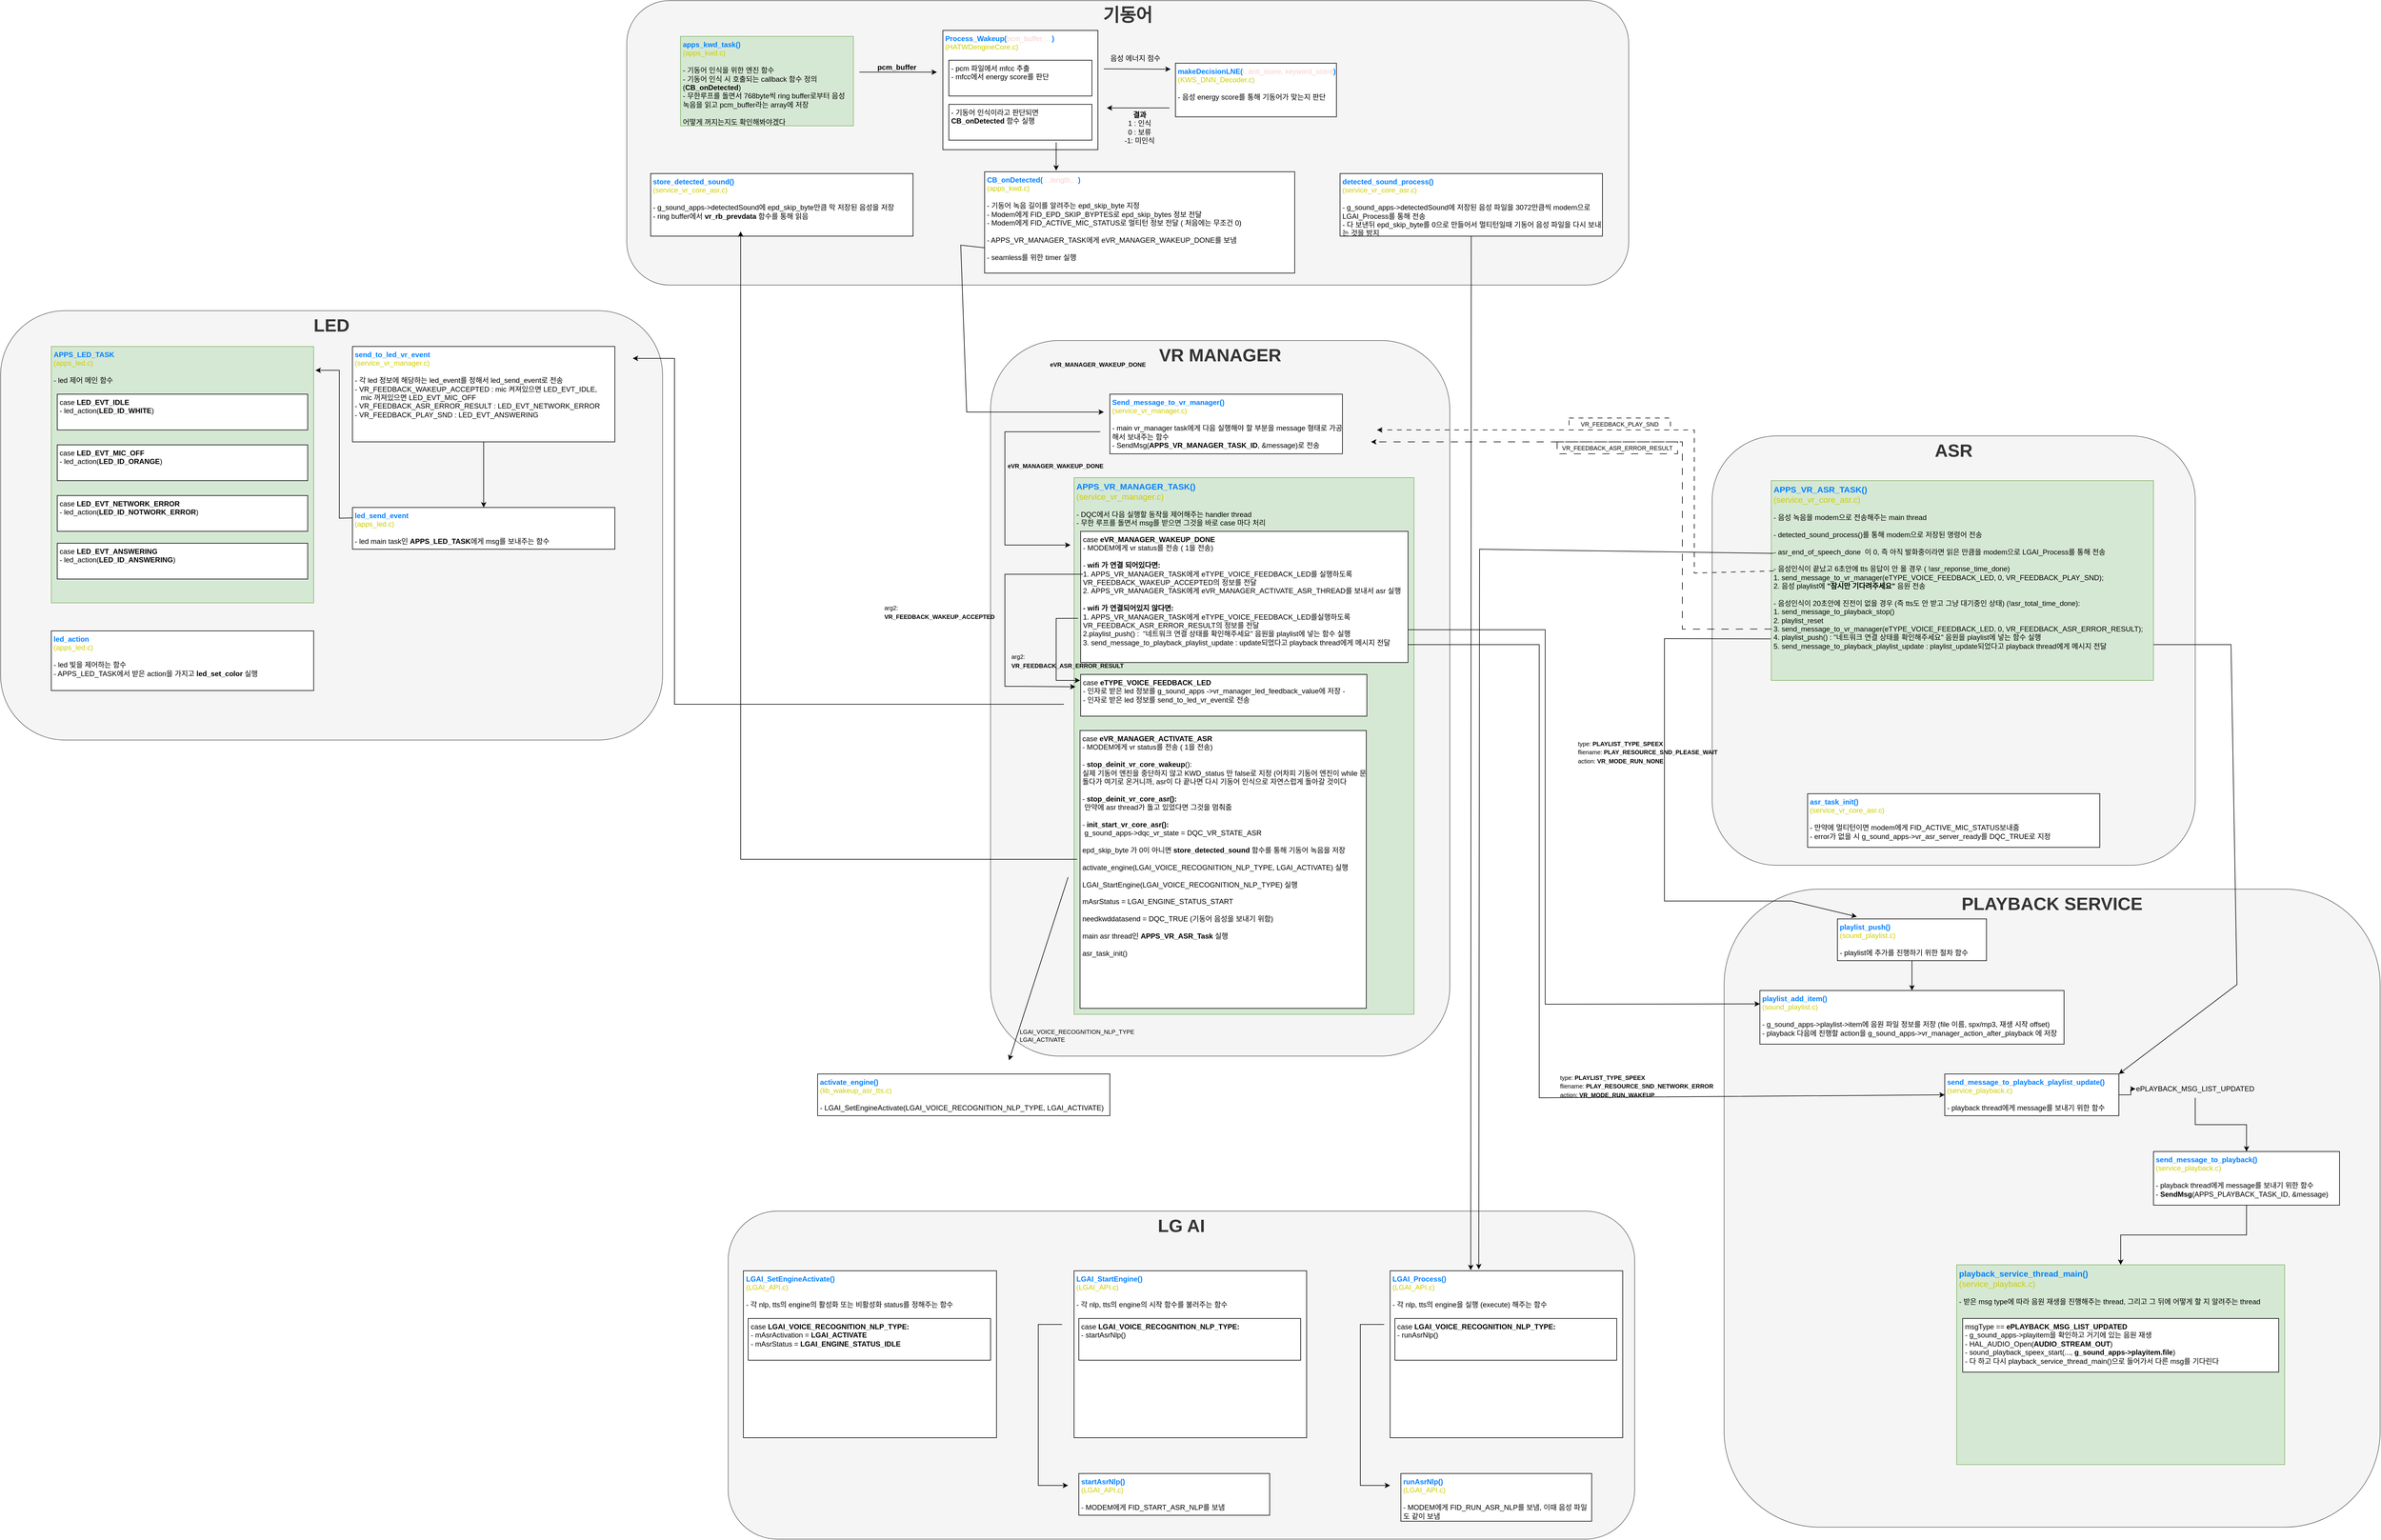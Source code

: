 <mxfile version="21.6.7" type="github">
  <diagram name="페이지-1" id="XCwguPV3iCqasTkN0QVd">
    <mxGraphModel dx="3331" dy="2131" grid="1" gridSize="10" guides="1" tooltips="1" connect="1" arrows="1" fold="1" page="1" pageScale="1" pageWidth="827" pageHeight="1169" math="0" shadow="0">
      <root>
        <mxCell id="0" />
        <mxCell id="1" parent="0" />
        <mxCell id="sXWmz9hjVyttIy2R4i8F-121" value="&lt;div style=&quot;&quot;&gt;&lt;span style=&quot;font-size: 30px;&quot;&gt;&lt;b&gt;PLAYBACK SERVICE&lt;/b&gt;&lt;/span&gt;&lt;/div&gt;" style="rounded=1;whiteSpace=wrap;html=1;align=center;verticalAlign=top;spacingLeft=0;fillColor=#f5f5f5;fontColor=#333333;strokeColor=#666666;" vertex="1" parent="1">
          <mxGeometry x="1240" y="1170" width="1100" height="1070" as="geometry" />
        </mxCell>
        <mxCell id="sXWmz9hjVyttIy2R4i8F-92" value="&lt;b&gt;&lt;font style=&quot;font-size: 30px;&quot;&gt;VR MANAGER&lt;/font&gt;&lt;/b&gt;" style="rounded=1;whiteSpace=wrap;html=1;align=center;verticalAlign=top;spacingLeft=0;fillColor=#f5f5f5;fontColor=#333333;strokeColor=#666666;" vertex="1" parent="1">
          <mxGeometry x="10" y="250" width="770" height="1200" as="geometry" />
        </mxCell>
        <mxCell id="sXWmz9hjVyttIy2R4i8F-91" value="&lt;b&gt;&lt;font style=&quot;font-size: 30px;&quot;&gt;ASR&lt;/font&gt;&lt;/b&gt;" style="rounded=1;whiteSpace=wrap;html=1;align=center;verticalAlign=top;spacingLeft=0;fillColor=#f5f5f5;fontColor=#333333;strokeColor=#666666;" vertex="1" parent="1">
          <mxGeometry x="1220" y="410" width="810" height="720" as="geometry" />
        </mxCell>
        <mxCell id="sXWmz9hjVyttIy2R4i8F-90" value="&lt;div style=&quot;&quot;&gt;&lt;b style=&quot;background-color: initial;&quot;&gt;&lt;font style=&quot;font-size: 30px;&quot;&gt;LG AI&lt;/font&gt;&lt;/b&gt;&lt;/div&gt;" style="rounded=1;whiteSpace=wrap;html=1;align=center;verticalAlign=top;spacingLeft=0;fillColor=#f5f5f5;fontColor=#333333;strokeColor=#666666;" vertex="1" parent="1">
          <mxGeometry x="-430" y="1710" width="1520" height="550" as="geometry" />
        </mxCell>
        <mxCell id="sXWmz9hjVyttIy2R4i8F-89" value="&lt;div style=&quot;&quot;&gt;&lt;b style=&quot;background-color: initial;&quot;&gt;&lt;font style=&quot;font-size: 30px;&quot;&gt;LED&lt;/font&gt;&lt;/b&gt;&lt;/div&gt;" style="rounded=1;whiteSpace=wrap;html=1;align=center;verticalAlign=top;spacingLeft=0;fillColor=#f5f5f5;fontColor=#333333;strokeColor=#666666;" vertex="1" parent="1">
          <mxGeometry x="-1650" y="200" width="1110" height="720" as="geometry" />
        </mxCell>
        <mxCell id="sXWmz9hjVyttIy2R4i8F-88" value="&lt;b&gt;&lt;font style=&quot;font-size: 30px;&quot;&gt;기동어&lt;/font&gt;&lt;/b&gt;" style="rounded=1;whiteSpace=wrap;html=1;align=center;verticalAlign=top;spacingLeft=0;fillColor=#f5f5f5;fontColor=#333333;strokeColor=#666666;" vertex="1" parent="1">
          <mxGeometry x="-600" y="-320" width="1680" height="477" as="geometry" />
        </mxCell>
        <mxCell id="TrRbaetDsdgHLVqCblbi-3" value="&lt;div style=&quot;&quot;&gt;&lt;span style=&quot;background-color: initial;&quot;&gt;&lt;font style=&quot;&quot; color=&quot;#007fff&quot;&gt;&lt;b&gt;apps_kwd_task()&lt;/b&gt;&lt;/font&gt;&lt;/span&gt;&lt;/div&gt;&lt;div style=&quot;&quot;&gt;&lt;span style=&quot;background-color: initial;&quot;&gt;&lt;font color=&quot;#cccc00&quot;&gt;(apps_kwd.c)&lt;/font&gt;&lt;/span&gt;&lt;/div&gt;&lt;div style=&quot;&quot;&gt;&lt;br&gt;&lt;/div&gt;&lt;div style=&quot;&quot;&gt;&lt;span style=&quot;background-color: initial;&quot;&gt;- 기동어 인식을 위한 엔진 함수&lt;/span&gt;&lt;/div&gt;&lt;div style=&quot;&quot;&gt;&lt;span style=&quot;background-color: initial;&quot;&gt;- 기동어 인식 시 호출되는 callback 함수 정의 (&lt;b&gt;CB_onDetected&lt;/b&gt;)&lt;/span&gt;&lt;/div&gt;&lt;div style=&quot;&quot;&gt;&lt;span style=&quot;background-color: initial;&quot;&gt;- 무한루프를 돌면서 768byte씩 ring buffer로부터 음성 녹음을 읽고 pcm_buffer라는 array에 저장&lt;/span&gt;&lt;/div&gt;&lt;div style=&quot;&quot;&gt;&lt;span style=&quot;background-color: initial;&quot;&gt;&lt;br&gt;&lt;/span&gt;&lt;/div&gt;&lt;div style=&quot;&quot;&gt;&lt;span style=&quot;background-color: initial;&quot;&gt;어떻게 꺼지는지도 확인해봐야겠다&lt;/span&gt;&lt;/div&gt;" style="rounded=0;whiteSpace=wrap;html=1;align=left;labelPosition=center;verticalLabelPosition=middle;verticalAlign=top;spacingRight=0;spacingLeft=2;fillColor=#d5e8d4;strokeColor=#82b366;" parent="1" vertex="1">
          <mxGeometry x="-510" y="-260" width="290" height="150" as="geometry" />
        </mxCell>
        <mxCell id="TrRbaetDsdgHLVqCblbi-5" value="&lt;div style=&quot;&quot;&gt;&lt;b style=&quot;color: rgb(0, 127, 255);&quot;&gt;makeDecisionLNE(&lt;/b&gt;&lt;font color=&quot;#f8cecc&quot;&gt;i, anti_score, keyword_score&lt;/font&gt;&lt;b style=&quot;color: rgb(0, 127, 255);&quot;&gt;)&lt;/b&gt;&lt;/div&gt;&lt;div style=&quot;&quot;&gt;&lt;span style=&quot;background-color: initial;&quot;&gt;&lt;font color=&quot;#cccc00&quot;&gt;(KWS_DNN_Decoder.c)&lt;/font&gt;&lt;/span&gt;&lt;/div&gt;&lt;div style=&quot;&quot;&gt;&lt;br&gt;&lt;/div&gt;&lt;div style=&quot;&quot;&gt;&lt;span style=&quot;background-color: initial;&quot;&gt;- 음성 energy score를 통해 기동어가 맞는지 판단&amp;nbsp;&lt;/span&gt;&lt;/div&gt;" style="rounded=0;whiteSpace=wrap;html=1;align=left;labelPosition=center;verticalLabelPosition=middle;verticalAlign=top;spacingRight=0;spacingLeft=2;" parent="1" vertex="1">
          <mxGeometry x="320" y="-215" width="270" height="90" as="geometry" />
        </mxCell>
        <mxCell id="TrRbaetDsdgHLVqCblbi-10" value="&lt;div style=&quot;&quot;&gt;&lt;b style=&quot;color: rgb(0, 127, 255);&quot;&gt;CB_onDetected(&lt;/b&gt;&lt;font color=&quot;#f8cecc&quot;&gt;...,length,...&lt;/font&gt;&lt;b style=&quot;color: rgb(0, 127, 255);&quot;&gt;)&lt;/b&gt;&lt;/div&gt;&lt;div style=&quot;&quot;&gt;&lt;span style=&quot;background-color: initial;&quot;&gt;&lt;font color=&quot;#cccc00&quot;&gt;(apps_kwd.c)&lt;/font&gt;&lt;/span&gt;&lt;/div&gt;&lt;div style=&quot;&quot;&gt;&lt;br&gt;&lt;/div&gt;&lt;div style=&quot;&quot;&gt;&lt;span style=&quot;background-color: initial;&quot;&gt;- 기동어 녹음 길이를 알려주는 epd_skip_byte 지정&lt;/span&gt;&lt;/div&gt;&lt;div style=&quot;&quot;&gt;&lt;span style=&quot;background-color: initial;&quot;&gt;- Modem에게 FID_EPD_SKIP_BYPTES로 epd_skip_bytes 정보 전달&lt;/span&gt;&lt;/div&gt;&lt;div style=&quot;&quot;&gt;&lt;span style=&quot;background-color: initial;&quot;&gt;- Modem에게 FID_ACTIVE_MIC_STATUS로 멀티턴 정보 전달 ( 처음에는 무조건 0)&lt;/span&gt;&lt;/div&gt;&lt;div style=&quot;&quot;&gt;&lt;br&gt;&lt;/div&gt;&lt;div style=&quot;&quot;&gt;- APPS_VR_MANAGER_TASK에게 eVR_MANAGER_WAKEUP_DONE를 보냄&lt;span style=&quot;background-color: initial;&quot;&gt;&lt;br&gt;&lt;/span&gt;&lt;/div&gt;&lt;div style=&quot;&quot;&gt;&lt;br&gt;&lt;/div&gt;&lt;div style=&quot;&quot;&gt;- seamless를 위한 timer 실행&lt;/div&gt;" style="rounded=0;whiteSpace=wrap;html=1;align=left;labelPosition=center;verticalLabelPosition=middle;verticalAlign=top;spacingRight=0;spacingLeft=2;" parent="1" vertex="1">
          <mxGeometry y="-33" width="520" height="170" as="geometry" />
        </mxCell>
        <mxCell id="TrRbaetDsdgHLVqCblbi-11" value="" style="group" parent="1" vertex="1" connectable="0">
          <mxGeometry x="-70" y="-270" width="260" height="200" as="geometry" />
        </mxCell>
        <mxCell id="TrRbaetDsdgHLVqCblbi-8" value="&lt;div style=&quot;&quot;&gt;&lt;font style=&quot;font-weight: bold;&quot; color=&quot;#007fff&quot;&gt;Process_Wakeup(&lt;/font&gt;&lt;font style=&quot;&quot; color=&quot;#f8cecc&quot;&gt;pcm_buffer, ...&lt;/font&gt;&lt;font style=&quot;font-weight: bold;&quot; color=&quot;#007fff&quot;&gt;)&lt;/font&gt;&lt;/div&gt;&lt;div style=&quot;&quot;&gt;&lt;span style=&quot;background-color: initial;&quot;&gt;&lt;font color=&quot;#cccc00&quot;&gt;(HATWDengineCore.c)&lt;/font&gt;&lt;/span&gt;&lt;/div&gt;&lt;div style=&quot;&quot;&gt;&lt;br&gt;&lt;/div&gt;" style="rounded=0;whiteSpace=wrap;html=1;align=left;labelPosition=center;verticalLabelPosition=middle;verticalAlign=top;spacingRight=0;spacingLeft=2;fillColor=default;" parent="TrRbaetDsdgHLVqCblbi-11" vertex="1">
          <mxGeometry width="260" height="200" as="geometry" />
        </mxCell>
        <mxCell id="TrRbaetDsdgHLVqCblbi-4" value="&lt;div style=&quot;&quot;&gt;&lt;span style=&quot;background-color: initial;&quot;&gt;- pcm 파일에서 mfcc 추출&lt;/span&gt;&lt;/div&gt;&lt;div style=&quot;&quot;&gt;&lt;span style=&quot;background-color: initial;&quot;&gt;- mfcc에서 energy score를 판단&amp;nbsp;&lt;/span&gt;&lt;br&gt;&lt;/div&gt;" style="rounded=0;whiteSpace=wrap;html=1;align=left;labelPosition=center;verticalLabelPosition=middle;verticalAlign=top;spacingRight=0;spacingLeft=2;" parent="TrRbaetDsdgHLVqCblbi-11" vertex="1">
          <mxGeometry x="10" y="50" width="240" height="60" as="geometry" />
        </mxCell>
        <mxCell id="TrRbaetDsdgHLVqCblbi-9" value="&lt;div style=&quot;&quot;&gt;&lt;span style=&quot;background-color: initial;&quot;&gt;- 기동어 인식이라고 판단되면 &lt;b&gt;CB_onDetected&lt;/b&gt; 함수 실행&lt;/span&gt;&lt;br&gt;&lt;/div&gt;" style="rounded=0;whiteSpace=wrap;html=1;align=left;labelPosition=center;verticalLabelPosition=middle;verticalAlign=top;spacingRight=0;spacingLeft=2;" parent="TrRbaetDsdgHLVqCblbi-11" vertex="1">
          <mxGeometry x="10" y="124" width="240" height="60" as="geometry" />
        </mxCell>
        <mxCell id="TrRbaetDsdgHLVqCblbi-12" value="" style="endArrow=classic;html=1;rounded=0;" parent="1" edge="1">
          <mxGeometry width="50" height="50" relative="1" as="geometry">
            <mxPoint x="-210" y="-200" as="sourcePoint" />
            <mxPoint x="-80" y="-200" as="targetPoint" />
          </mxGeometry>
        </mxCell>
        <mxCell id="TrRbaetDsdgHLVqCblbi-13" value="&lt;b&gt;pcm_buffer&lt;/b&gt;" style="text;html=1;strokeColor=none;fillColor=none;align=center;verticalAlign=middle;whiteSpace=wrap;rounded=0;" parent="1" vertex="1">
          <mxGeometry x="-187" y="-220" width="80" height="24" as="geometry" />
        </mxCell>
        <mxCell id="TrRbaetDsdgHLVqCblbi-16" value="" style="endArrow=classic;html=1;rounded=0;entryX=-0.035;entryY=0.333;entryDx=0;entryDy=0;entryPerimeter=0;" parent="1" edge="1">
          <mxGeometry width="50" height="50" relative="1" as="geometry">
            <mxPoint x="200" y="-205.5" as="sourcePoint" />
            <mxPoint x="311.95" y="-205.03" as="targetPoint" />
          </mxGeometry>
        </mxCell>
        <mxCell id="TrRbaetDsdgHLVqCblbi-17" value="음성 에너지 점수" style="text;html=1;strokeColor=none;fillColor=none;align=center;verticalAlign=middle;whiteSpace=wrap;rounded=0;" parent="1" vertex="1">
          <mxGeometry x="203" y="-233" width="100" height="20" as="geometry" />
        </mxCell>
        <mxCell id="TrRbaetDsdgHLVqCblbi-18" value="" style="endArrow=classic;html=1;rounded=0;" parent="1" edge="1">
          <mxGeometry width="50" height="50" relative="1" as="geometry">
            <mxPoint x="310" y="-140" as="sourcePoint" />
            <mxPoint x="205" y="-140" as="targetPoint" />
          </mxGeometry>
        </mxCell>
        <mxCell id="TrRbaetDsdgHLVqCblbi-19" value="&lt;b&gt;결과&lt;br&gt;&lt;/b&gt;1 : 인식&lt;br&gt;0 : 보류&lt;br&gt;-1: 미인식" style="text;html=1;strokeColor=none;fillColor=none;align=center;verticalAlign=middle;whiteSpace=wrap;rounded=0;" parent="1" vertex="1">
          <mxGeometry x="230" y="-140" width="60" height="66" as="geometry" />
        </mxCell>
        <mxCell id="TrRbaetDsdgHLVqCblbi-20" value="&lt;div style=&quot;font-size: 14px;&quot;&gt;&lt;b style=&quot;&quot;&gt;&lt;font style=&quot;font-size: 14px;&quot; color=&quot;#007fff&quot;&gt;APPS_VR_MANAGER_TASK()&lt;/font&gt;&lt;/b&gt;&lt;/div&gt;&lt;div style=&quot;font-size: 14px;&quot;&gt;&lt;span style=&quot;background-color: initial;&quot;&gt;&lt;font color=&quot;#cccc00&quot;&gt;(service_vr_manager.c)&lt;/font&gt;&lt;/span&gt;&lt;/div&gt;&lt;div style=&quot;&quot;&gt;&lt;br&gt;&lt;/div&gt;&lt;div style=&quot;&quot;&gt;&lt;span style=&quot;background-color: initial;&quot;&gt;- DQC에서 다음 실행할 동작을 제어해주는 handler thread&lt;/span&gt;&lt;/div&gt;&lt;div style=&quot;&quot;&gt;&lt;span style=&quot;background-color: initial;&quot;&gt;- 무한 루프를 돌면서 msg를 받으면 그것을 바로 case 마다 처리&lt;/span&gt;&lt;/div&gt;&lt;div style=&quot;&quot;&gt;&lt;br&gt;&lt;/div&gt;" style="rounded=0;whiteSpace=wrap;html=1;align=left;labelPosition=center;verticalLabelPosition=middle;verticalAlign=top;spacingRight=0;spacingLeft=2;fillColor=#d5e8d4;strokeColor=#82b366;" parent="1" vertex="1">
          <mxGeometry x="150" y="480" width="570" height="900" as="geometry" />
        </mxCell>
        <mxCell id="sXWmz9hjVyttIy2R4i8F-1" value="&lt;div style=&quot;&quot;&gt;&lt;b&gt;&lt;font color=&quot;#007fff&quot;&gt;Send_message_to_vr_manager()&lt;/font&gt;&lt;/b&gt;&lt;/div&gt;&lt;div style=&quot;&quot;&gt;&lt;span style=&quot;background-color: initial;&quot;&gt;&lt;font color=&quot;#cccc00&quot;&gt;(service_vr_manager.c)&lt;/font&gt;&lt;/span&gt;&lt;/div&gt;&lt;div style=&quot;&quot;&gt;&lt;br&gt;&lt;/div&gt;&lt;div style=&quot;&quot;&gt;&lt;span style=&quot;background-color: initial;&quot;&gt;- main vr_manager task에게 다음 실행해야 할 부분을 message 형태로 가공해서 보내주는 함수&lt;/span&gt;&lt;/div&gt;&lt;div style=&quot;&quot;&gt;&lt;span style=&quot;background-color: initial;&quot;&gt;- SendMsg(&lt;b&gt;APPS_VR_MANAGER_TASK_ID&lt;/b&gt;, &amp;amp;message)로 전송&lt;/span&gt;&lt;/div&gt;&lt;div style=&quot;&quot;&gt;&lt;span style=&quot;background-color: initial;&quot;&gt;&lt;br&gt;&lt;/span&gt;&lt;/div&gt;&lt;div style=&quot;&quot;&gt;&lt;span style=&quot;background-color: initial;&quot;&gt;&lt;br&gt;&lt;/span&gt;&lt;/div&gt;" style="rounded=0;whiteSpace=wrap;html=1;align=left;labelPosition=center;verticalLabelPosition=middle;verticalAlign=top;spacingRight=0;spacingLeft=2;" vertex="1" parent="1">
          <mxGeometry x="210" y="340" width="390" height="100" as="geometry" />
        </mxCell>
        <mxCell id="sXWmz9hjVyttIy2R4i8F-2" value="&lt;div style=&quot;&quot;&gt;case &lt;b&gt;eVR_MANAGER_WAKEUP_DONE&lt;/b&gt;&lt;/div&gt;&lt;div style=&quot;&quot;&gt;&lt;span style=&quot;background-color: initial;&quot;&gt;- MODEM에게 vr status를 전송 ( 1을 전송)&lt;/span&gt;&lt;/div&gt;&lt;div style=&quot;&quot;&gt;&lt;span style=&quot;background-color: initial;&quot;&gt;&lt;br&gt;&lt;/span&gt;&lt;/div&gt;&lt;div style=&quot;&quot;&gt;&lt;span style=&quot;background-color: initial;&quot;&gt;- &lt;b&gt;wifi 가 연결 되어있다면:&lt;/b&gt;&lt;/span&gt;&lt;/div&gt;&lt;div style=&quot;&quot;&gt;1.&amp;nbsp;&lt;span style=&quot;background-color: initial;&quot;&gt;APPS_VR_MANAGER_TASK에게 eTYPE_VOICE_FEEDBACK_LED를 실행하도록 VR_FEEDBACK_WAKEUP_ACCEPTED의 정보를 전달&lt;/span&gt;&lt;/div&gt;&lt;div style=&quot;border-color: var(--border-color);&quot;&gt;2.&amp;nbsp;APPS_VR_MANAGER_TASK에게 eVR_MANAGER_ACTIVATE_ASR_THREAD를 보내서 asr 실행&lt;/div&gt;&lt;div style=&quot;border-color: var(--border-color);&quot;&gt;&lt;br&gt;&lt;/div&gt;&lt;div style=&quot;border-color: var(--border-color);&quot;&gt;&lt;b&gt;- wifi 가 연결되어있지 않다면:&lt;/b&gt;&lt;/div&gt;&lt;div style=&quot;border-color: var(--border-color);&quot;&gt;&lt;/div&gt;&lt;div style=&quot;border-color: var(--border-color);&quot;&gt;1.&amp;nbsp;APPS_VR_MANAGER_TASK에게 eTYPE_VOICE_FEEDBACK_LED를실행하도록 VR_FEEDBACK_ASR_ERROR_RESULT의 정보를 전달&lt;/div&gt;&lt;div&gt;2.playlist_push() :&amp;nbsp; &quot;네트워크 연결 상태를 확인해주세요&quot; 음원을 playlist에 넣는 함수 실행&lt;br&gt;&lt;/div&gt;3. send_message_to_playback_playlist_update :&amp;nbsp;&lt;span style=&quot;background-color: initial;&quot;&gt;update되었다고 playback thread에게 메시지 전달&lt;/span&gt;" style="rounded=0;whiteSpace=wrap;html=1;align=left;labelPosition=center;verticalLabelPosition=middle;verticalAlign=top;spacingRight=0;spacingLeft=2;" vertex="1" parent="1">
          <mxGeometry x="161" y="570" width="549" height="220" as="geometry" />
        </mxCell>
        <mxCell id="sXWmz9hjVyttIy2R4i8F-3" value="&lt;div style=&quot;&quot;&gt;case &lt;b&gt;eTYPE_VOICE_FEEDBACK_LED&lt;/b&gt;&lt;/div&gt;&lt;div style=&quot;&quot;&gt;- 인자로 받은 led 정보를 g_sound_apps -&amp;gt;vr_manager_led_feedback_value에 저장 -&amp;nbsp;&lt;/div&gt;- 인자로 받은 led 정보를&amp;nbsp;&lt;span style=&quot;background-color: initial;&quot;&gt;send_to_led_vr_event로 전송&lt;/span&gt;&lt;br&gt;&lt;div style=&quot;&quot;&gt;&lt;div&gt;&lt;br&gt;&lt;/div&gt;&lt;/div&gt;" style="rounded=0;whiteSpace=wrap;html=1;align=left;labelPosition=center;verticalLabelPosition=middle;verticalAlign=top;spacingRight=0;spacingLeft=2;" vertex="1" parent="1">
          <mxGeometry x="161" y="810" width="480" height="70" as="geometry" />
        </mxCell>
        <mxCell id="sXWmz9hjVyttIy2R4i8F-4" value="&lt;div style=&quot;&quot;&gt;case &lt;b&gt;eVR_MANAGER_ACTIVATE_ASR&lt;/b&gt;&lt;/div&gt;&lt;div style=&quot;&quot;&gt;&lt;span style=&quot;background-color: initial;&quot;&gt;- MODEM에게 vr status를 전송 ( 1을 전송)&lt;/span&gt;&lt;/div&gt;&lt;div style=&quot;&quot;&gt;&lt;span style=&quot;background-color: initial;&quot;&gt;&lt;br&gt;&lt;/span&gt;&lt;/div&gt;&lt;div style=&quot;&quot;&gt;&lt;span style=&quot;background-color: initial;&quot;&gt;- &lt;b&gt;stop_deinit_vr_core_wakeup&lt;/b&gt;():&lt;/span&gt;&lt;/div&gt;&lt;div style=&quot;&quot;&gt;&lt;span style=&quot;background-color: initial;&quot;&gt;실제 기동어 엔진을 중단하지 않고 KWD_status 만 false로 지정 (어차피 기동어 엔진이 while 문 돌다가 여기로 온거니까, asr이 다 끝나면 다시 기동어 인식으로 자연스럽게 돌아갈 것이다&lt;/span&gt;&lt;/div&gt;&lt;div style=&quot;&quot;&gt;&lt;span style=&quot;background-color: initial;&quot;&gt;&lt;br&gt;&lt;/span&gt;&lt;/div&gt;&lt;div style=&quot;&quot;&gt;&lt;span style=&quot;background-color: initial;&quot;&gt;- &lt;b&gt;stop_deinit_vr_core_asr():&lt;/b&gt;&lt;/span&gt;&lt;/div&gt;&lt;div style=&quot;&quot;&gt;&lt;span style=&quot;background-color: initial;&quot;&gt;&amp;nbsp;만약에 asr thread가 돌고 있었다면 그것을 멈춰줌&lt;/span&gt;&lt;/div&gt;&lt;div style=&quot;&quot;&gt;&lt;span style=&quot;background-color: initial;&quot;&gt;&lt;br&gt;&lt;/span&gt;&lt;/div&gt;&lt;div style=&quot;&quot;&gt;- &lt;b&gt;init_start_vr_core_asr():&lt;/b&gt;&lt;/div&gt;&lt;div style=&quot;&quot;&gt;&amp;nbsp;g_sound_apps-&amp;gt;dqc_vr_state = DQC_VR_STATE_ASR&lt;/div&gt;&lt;div style=&quot;&quot;&gt;&lt;br&gt;&lt;/div&gt;&lt;div style=&quot;&quot;&gt;epd_skip_byte 가 0이 아니면 &lt;b&gt;store_detected_sound &lt;/b&gt;함수를 통해 기동어 녹음을 저장&lt;/div&gt;&lt;div style=&quot;&quot;&gt;&lt;br&gt;&lt;/div&gt;&lt;div style=&quot;&quot;&gt;&lt;/div&gt;activate_engine(LGAI_VOICE_RECOGNITION_NLP_TYPE, LGAI_ACTIVATE&lt;span style=&quot;background-color: initial;&quot;&gt;) 실행&lt;br&gt;&lt;/span&gt;&lt;br&gt;LGAI_StartEngine(LGAI_VOICE_RECOGNITION_NLP_TYPE) 실행&lt;br&gt;&lt;br&gt;mAsrStatus = LGAI_ENGINE_STATUS_START&lt;br&gt;&lt;br&gt;needkwddatasend = DQC_TRUE (기동어 음성을 보내기 위함)&lt;br&gt;&lt;br&gt;main asr thread인 &lt;b&gt;APPS_VR_ASR_Task&lt;/b&gt; 실행&lt;br&gt;&lt;br&gt;asr_task_init()&lt;br&gt;&lt;div style=&quot;&quot;&gt;&lt;br&gt;&lt;/div&gt;&lt;div style=&quot;&quot;&gt;&lt;br&gt;&lt;/div&gt;&lt;div style=&quot;&quot;&gt;&lt;span style=&quot;background-color: initial;&quot;&gt;&lt;br&gt;&lt;/span&gt;&lt;/div&gt;&lt;div style=&quot;&quot;&gt;&lt;span style=&quot;background-color: initial;&quot;&gt;&lt;br&gt;&lt;/span&gt;&lt;/div&gt;&lt;div style=&quot;&quot;&gt;&lt;span style=&quot;background-color: initial;&quot;&gt;&lt;br&gt;&lt;/span&gt;&lt;/div&gt;&lt;div style=&quot;&quot;&gt;&lt;div&gt;&lt;br&gt;&lt;/div&gt;&lt;/div&gt;" style="rounded=0;whiteSpace=wrap;html=1;align=left;labelPosition=center;verticalLabelPosition=middle;verticalAlign=top;spacingRight=0;spacingLeft=2;" vertex="1" parent="1">
          <mxGeometry x="160" y="904" width="480" height="466" as="geometry" />
        </mxCell>
        <mxCell id="sXWmz9hjVyttIy2R4i8F-5" value="" style="endArrow=classic;html=1;rounded=0;exitX=0.007;exitY=0.327;exitDx=0;exitDy=0;exitPerimeter=0;entryX=-0.018;entryY=0.295;entryDx=0;entryDy=0;entryPerimeter=0;" edge="1" parent="1" source="sXWmz9hjVyttIy2R4i8F-2" target="sXWmz9hjVyttIy2R4i8F-3">
          <mxGeometry width="50" height="50" relative="1" as="geometry">
            <mxPoint x="84" y="627" as="sourcePoint" />
            <mxPoint x="84" y="830" as="targetPoint" />
            <Array as="points">
              <mxPoint x="34" y="642" />
              <mxPoint x="34" y="790" />
              <mxPoint x="34" y="830" />
              <mxPoint x="64" y="830" />
            </Array>
          </mxGeometry>
        </mxCell>
        <mxCell id="sXWmz9hjVyttIy2R4i8F-6" value="&lt;font style=&quot;font-size: 10px;&quot;&gt;arg2:&amp;nbsp;&lt;br&gt;&lt;b&gt;VR_FEEDBACK_WAKEUP_ACCEPTED&lt;/b&gt;&lt;/font&gt;" style="text;html=1;strokeColor=none;fillColor=none;align=left;verticalAlign=middle;whiteSpace=wrap;rounded=0;" vertex="1" parent="1">
          <mxGeometry x="-170" y="690" width="210" height="30" as="geometry" />
        </mxCell>
        <mxCell id="sXWmz9hjVyttIy2R4i8F-80" value="" style="edgeStyle=orthogonalEdgeStyle;rounded=0;orthogonalLoop=1;jettySize=auto;html=1;" edge="1" parent="1" source="sXWmz9hjVyttIy2R4i8F-9" target="sXWmz9hjVyttIy2R4i8F-10">
          <mxGeometry relative="1" as="geometry" />
        </mxCell>
        <mxCell id="sXWmz9hjVyttIy2R4i8F-9" value="&lt;div style=&quot;&quot;&gt;&lt;font color=&quot;#007fff&quot;&gt;&lt;b&gt;send_to_led_vr_event&lt;/b&gt;&lt;/font&gt;&lt;/div&gt;&lt;div style=&quot;&quot;&gt;&lt;span style=&quot;background-color: initial;&quot;&gt;&lt;font color=&quot;#cccc00&quot;&gt;(service_vr_manager.c)&lt;/font&gt;&lt;/span&gt;&lt;/div&gt;&lt;div style=&quot;&quot;&gt;&lt;br&gt;&lt;/div&gt;&lt;div style=&quot;&quot;&gt;&lt;span style=&quot;background-color: initial;&quot;&gt;- 각 led 정보에 해당하는 led_event를 정해서 led_send_event로 전송&lt;/span&gt;&lt;/div&gt;- VR_FEEDBACK_WAKEUP_ACCEPTED : mic 켜져있으면 LED_EVT_IDLE,&lt;br&gt;&amp;nbsp; &amp;nbsp;mic 꺼져있으면 LED_EVT_MIC_OFF&lt;br&gt;- VR_FEEDBACK_ASR_ERROR_RESULT : LED_EVT_NETWORK_ERROR&lt;br&gt;- VR_FEEDBACK_PLAY_SND : LED_EVT_ANSWERING&lt;br&gt;&lt;div style=&quot;&quot;&gt;&lt;span style=&quot;background-color: initial;&quot;&gt;&lt;br&gt;&lt;/span&gt;&lt;/div&gt;" style="rounded=0;whiteSpace=wrap;html=1;align=left;labelPosition=center;verticalLabelPosition=middle;verticalAlign=top;spacingRight=0;spacingLeft=2;" vertex="1" parent="1">
          <mxGeometry x="-1060" y="260" width="440" height="160" as="geometry" />
        </mxCell>
        <mxCell id="sXWmz9hjVyttIy2R4i8F-10" value="&lt;div style=&quot;&quot;&gt;&lt;font color=&quot;#007fff&quot;&gt;&lt;b&gt;led_send_event&lt;/b&gt;&lt;/font&gt;&lt;/div&gt;&lt;div style=&quot;&quot;&gt;&lt;span style=&quot;background-color: initial;&quot;&gt;&lt;font color=&quot;#cccc00&quot;&gt;(apps_led.c)&lt;/font&gt;&lt;/span&gt;&lt;/div&gt;&lt;div style=&quot;&quot;&gt;&lt;br&gt;&lt;/div&gt;&lt;div style=&quot;&quot;&gt;&lt;span style=&quot;background-color: initial;&quot;&gt;- led main task인 &lt;b&gt;APPS_LED_TASK&lt;/b&gt;에게 msg를 보내주는 함수&lt;/span&gt;&lt;/div&gt;&lt;br&gt;&lt;div style=&quot;&quot;&gt;&lt;span style=&quot;background-color: initial;&quot;&gt;&lt;br&gt;&lt;/span&gt;&lt;/div&gt;" style="rounded=0;whiteSpace=wrap;html=1;align=left;labelPosition=center;verticalLabelPosition=middle;verticalAlign=top;spacingRight=0;spacingLeft=2;" vertex="1" parent="1">
          <mxGeometry x="-1060" y="530" width="440" height="70" as="geometry" />
        </mxCell>
        <mxCell id="sXWmz9hjVyttIy2R4i8F-14" value="&lt;div style=&quot;&quot;&gt;&lt;font color=&quot;#007fff&quot;&gt;&lt;b&gt;APPS_LED_TASK&lt;/b&gt;&lt;/font&gt;&lt;/div&gt;&lt;div style=&quot;&quot;&gt;&lt;span style=&quot;background-color: initial;&quot;&gt;&lt;font color=&quot;#cccc00&quot;&gt;(apps_led.c)&lt;/font&gt;&lt;/span&gt;&lt;/div&gt;&lt;div style=&quot;&quot;&gt;&lt;br&gt;&lt;/div&gt;&lt;div style=&quot;&quot;&gt;&lt;span style=&quot;background-color: initial;&quot;&gt;- led 제어 메인 함수&lt;/span&gt;&lt;/div&gt;&lt;div style=&quot;&quot;&gt;&lt;span style=&quot;background-color: initial;&quot;&gt;&lt;br&gt;&lt;/span&gt;&lt;/div&gt;&lt;div style=&quot;&quot;&gt;&lt;span style=&quot;background-color: initial;&quot;&gt;&lt;br&gt;&lt;/span&gt;&lt;/div&gt;&lt;br&gt;&lt;div style=&quot;&quot;&gt;&lt;span style=&quot;background-color: initial;&quot;&gt;&lt;br&gt;&lt;/span&gt;&lt;/div&gt;" style="rounded=0;whiteSpace=wrap;html=1;align=left;labelPosition=center;verticalLabelPosition=middle;verticalAlign=top;spacingRight=0;spacingLeft=2;fillColor=#d5e8d4;strokeColor=#82b366;" vertex="1" parent="1">
          <mxGeometry x="-1565" y="260" width="440" height="430" as="geometry" />
        </mxCell>
        <mxCell id="sXWmz9hjVyttIy2R4i8F-15" value="&lt;div style=&quot;&quot;&gt;case &lt;b&gt;LED_EVT_IDLE&lt;/b&gt;&lt;/div&gt;&lt;div style=&quot;&quot;&gt;&lt;span style=&quot;background-color: initial;&quot;&gt;- led_action(&lt;b&gt;LED_ID_WHITE&lt;/b&gt;)&lt;/span&gt;&lt;/div&gt;&lt;div style=&quot;&quot;&gt;&lt;div&gt;&lt;br&gt;&lt;/div&gt;&lt;/div&gt;" style="rounded=0;whiteSpace=wrap;html=1;align=left;labelPosition=center;verticalLabelPosition=middle;verticalAlign=top;spacingRight=0;spacingLeft=2;" vertex="1" parent="1">
          <mxGeometry x="-1555" y="340" width="420" height="60" as="geometry" />
        </mxCell>
        <mxCell id="sXWmz9hjVyttIy2R4i8F-16" value="&lt;div style=&quot;&quot;&gt;case &lt;b&gt;LED_EVT_MIC_OFF&lt;/b&gt;&lt;/div&gt;&lt;div style=&quot;&quot;&gt;&lt;span style=&quot;background-color: initial;&quot;&gt;- led_action(&lt;b&gt;LED_ID_ORANGE&lt;/b&gt;)&lt;/span&gt;&lt;/div&gt;&lt;div style=&quot;&quot;&gt;&lt;div&gt;&lt;br&gt;&lt;/div&gt;&lt;/div&gt;" style="rounded=0;whiteSpace=wrap;html=1;align=left;labelPosition=center;verticalLabelPosition=middle;verticalAlign=top;spacingRight=0;spacingLeft=2;" vertex="1" parent="1">
          <mxGeometry x="-1555" y="425" width="420" height="60" as="geometry" />
        </mxCell>
        <mxCell id="sXWmz9hjVyttIy2R4i8F-17" value="&lt;div style=&quot;&quot;&gt;case &lt;b&gt;LED_EVT_NETWORK_ERROR&lt;/b&gt;&lt;/div&gt;&lt;div style=&quot;&quot;&gt;&lt;span style=&quot;background-color: initial;&quot;&gt;- led_action(&lt;b&gt;LED_ID_NOTWORK_ERROR&lt;/b&gt;)&lt;/span&gt;&lt;/div&gt;&lt;div style=&quot;&quot;&gt;&lt;div&gt;&lt;br&gt;&lt;/div&gt;&lt;/div&gt;" style="rounded=0;whiteSpace=wrap;html=1;align=left;labelPosition=center;verticalLabelPosition=middle;verticalAlign=top;spacingRight=0;spacingLeft=2;" vertex="1" parent="1">
          <mxGeometry x="-1555" y="510" width="420" height="60" as="geometry" />
        </mxCell>
        <mxCell id="sXWmz9hjVyttIy2R4i8F-18" value="&lt;div style=&quot;&quot;&gt;&lt;font color=&quot;#007fff&quot;&gt;&lt;b&gt;led_action&lt;/b&gt;&lt;/font&gt;&lt;/div&gt;&lt;div style=&quot;&quot;&gt;&lt;span style=&quot;background-color: initial;&quot;&gt;&lt;font color=&quot;#cccc00&quot;&gt;(apps_led.c)&lt;/font&gt;&lt;/span&gt;&lt;/div&gt;&lt;div style=&quot;&quot;&gt;&lt;br&gt;&lt;/div&gt;&lt;div style=&quot;&quot;&gt;&lt;span style=&quot;background-color: initial;&quot;&gt;- led 빛을 제어하는 함수&lt;/span&gt;&lt;/div&gt;&lt;div style=&quot;&quot;&gt;&lt;span style=&quot;background-color: initial;&quot;&gt;- APPS_LED_TASK에서 받은 action을 가지고 &lt;b&gt;led_set_color&lt;/b&gt; 실행&lt;/span&gt;&lt;/div&gt;&lt;div style=&quot;&quot;&gt;&lt;span style=&quot;background-color: initial;&quot;&gt;&lt;br&gt;&lt;/span&gt;&lt;/div&gt;&lt;div style=&quot;&quot;&gt;&lt;span style=&quot;background-color: initial;&quot;&gt;&lt;br&gt;&lt;/span&gt;&lt;/div&gt;&lt;br&gt;&lt;div style=&quot;&quot;&gt;&lt;span style=&quot;background-color: initial;&quot;&gt;&lt;br&gt;&lt;/span&gt;&lt;/div&gt;" style="rounded=0;whiteSpace=wrap;html=1;align=left;labelPosition=center;verticalLabelPosition=middle;verticalAlign=top;spacingRight=0;spacingLeft=2;" vertex="1" parent="1">
          <mxGeometry x="-1565" y="737" width="440" height="100" as="geometry" />
        </mxCell>
        <mxCell id="sXWmz9hjVyttIy2R4i8F-23" value="" style="endArrow=classic;html=1;rounded=0;exitX=0;exitY=0.25;exitDx=0;exitDy=0;" edge="1" parent="1">
          <mxGeometry width="50" height="50" relative="1" as="geometry">
            <mxPoint x="-1060" y="547.5" as="sourcePoint" />
            <mxPoint x="-1122" y="300" as="targetPoint" />
            <Array as="points">
              <mxPoint x="-1082" y="548" />
              <mxPoint x="-1082" y="300" />
            </Array>
          </mxGeometry>
        </mxCell>
        <mxCell id="sXWmz9hjVyttIy2R4i8F-24" value="" style="endArrow=classic;html=1;rounded=0;" edge="1" parent="1">
          <mxGeometry width="50" height="50" relative="1" as="geometry">
            <mxPoint x="133" y="860" as="sourcePoint" />
            <mxPoint x="-590" y="280" as="targetPoint" />
            <Array as="points">
              <mxPoint x="-520" y="860" />
              <mxPoint x="-520" y="280" />
            </Array>
          </mxGeometry>
        </mxCell>
        <mxCell id="sXWmz9hjVyttIy2R4i8F-25" value="" style="endArrow=classic;html=1;rounded=0;" edge="1" parent="1">
          <mxGeometry width="50" height="50" relative="1" as="geometry">
            <mxPoint x="120" y="-82" as="sourcePoint" />
            <mxPoint x="120" y="-35" as="targetPoint" />
          </mxGeometry>
        </mxCell>
        <mxCell id="sXWmz9hjVyttIy2R4i8F-28" value="" style="endArrow=classic;html=1;rounded=0;exitX=0;exitY=0.75;exitDx=0;exitDy=0;" edge="1" parent="1" source="TrRbaetDsdgHLVqCblbi-10">
          <mxGeometry width="50" height="50" relative="1" as="geometry">
            <mxPoint x="190" y="130" as="sourcePoint" />
            <mxPoint x="200" y="370" as="targetPoint" />
            <Array as="points">
              <mxPoint x="-40" y="90" />
              <mxPoint x="-30" y="370" />
              <mxPoint x="90" y="370" />
            </Array>
          </mxGeometry>
        </mxCell>
        <mxCell id="sXWmz9hjVyttIy2R4i8F-29" value="&lt;font style=&quot;font-size: 10px;&quot;&gt;&lt;b&gt;eVR_MANAGER_WAKEUP_DONE&lt;/b&gt;&lt;/font&gt;" style="text;html=1;strokeColor=none;fillColor=none;align=center;verticalAlign=middle;whiteSpace=wrap;rounded=0;" vertex="1" parent="1">
          <mxGeometry x="90" y="280" width="200" height="20" as="geometry" />
        </mxCell>
        <mxCell id="sXWmz9hjVyttIy2R4i8F-32" value="&lt;div style=&quot;&quot;&gt;&lt;font color=&quot;#007fff&quot;&gt;&lt;b&gt;store_detected_sound()&lt;/b&gt;&lt;/font&gt;&lt;/div&gt;&lt;div style=&quot;&quot;&gt;&lt;span style=&quot;background-color: initial;&quot;&gt;&lt;font color=&quot;#cccc00&quot;&gt;(service_vr_core_asr.c)&lt;/font&gt;&lt;/span&gt;&lt;/div&gt;&lt;div style=&quot;&quot;&gt;&lt;br&gt;&lt;/div&gt;&lt;div style=&quot;&quot;&gt;&lt;/div&gt;- g_sound_apps-&amp;gt;detectedSound에 epd_skip_byte만큼 막 저장된 음성을 저장&lt;br&gt;- ring buffer에서 &lt;b&gt;vr_rb_prevdata &lt;/b&gt;함수를 통해 읽음&lt;br&gt;&lt;div style=&quot;&quot;&gt;&lt;span style=&quot;background-color: initial;&quot;&gt;&lt;br&gt;&lt;/span&gt;&lt;/div&gt;" style="rounded=0;whiteSpace=wrap;html=1;align=left;labelPosition=center;verticalLabelPosition=middle;verticalAlign=top;spacingRight=0;spacingLeft=2;" vertex="1" parent="1">
          <mxGeometry x="-560" y="-30" width="440" height="105" as="geometry" />
        </mxCell>
        <mxCell id="sXWmz9hjVyttIy2R4i8F-38" value="&lt;div style=&quot;&quot;&gt;&lt;/div&gt;&lt;b style=&quot;&quot;&gt;&lt;font color=&quot;#007fff&quot;&gt;activate_engine(&lt;/font&gt;&lt;/b&gt;&lt;b style=&quot;color: rgb(0, 127, 255); background-color: initial;&quot;&gt;)&lt;/b&gt;&lt;font color=&quot;#007fff&quot;&gt;&lt;b&gt;&lt;br&gt;&lt;/b&gt;&lt;/font&gt;&lt;div style=&quot;&quot;&gt;&lt;span style=&quot;background-color: initial;&quot;&gt;&lt;font color=&quot;#cccc00&quot;&gt;(lib_wakeup_asr_tts.c)&lt;/font&gt;&lt;/span&gt;&lt;/div&gt;&lt;div style=&quot;&quot;&gt;&lt;br&gt;&lt;/div&gt;&lt;div style=&quot;&quot;&gt;&lt;/div&gt;- LGAI_SetEngineActivate(LGAI_VOICE_RECOGNITION_NLP_TYPE, LGAI_ACTIVATE)&lt;br&gt;&lt;div style=&quot;&quot;&gt;&lt;span style=&quot;background-color: initial;&quot;&gt;&lt;br&gt;&lt;/span&gt;&lt;/div&gt;" style="rounded=0;whiteSpace=wrap;html=1;align=left;labelPosition=center;verticalLabelPosition=middle;verticalAlign=top;spacingRight=0;spacingLeft=2;" vertex="1" parent="1">
          <mxGeometry x="-280" y="1480" width="490" height="70" as="geometry" />
        </mxCell>
        <mxCell id="sXWmz9hjVyttIy2R4i8F-40" value="&lt;font style=&quot;font-size: 10px;&quot;&gt;LGAI_VOICE_RECOGNITION_NLP_TYPE&lt;br&gt;&lt;/font&gt;&lt;div style=&quot;text-align: left; font-size: 10px;&quot;&gt;&lt;span style=&quot;background-color: initial;&quot;&gt;&lt;font style=&quot;font-size: 10px;&quot;&gt;LGAI_ACTIVATE&lt;/font&gt;&lt;/span&gt;&lt;/div&gt;" style="text;html=1;strokeColor=none;fillColor=none;align=center;verticalAlign=middle;whiteSpace=wrap;rounded=0;" vertex="1" parent="1">
          <mxGeometry x="40" y="1400" width="230" height="30" as="geometry" />
        </mxCell>
        <mxCell id="sXWmz9hjVyttIy2R4i8F-42" value="&lt;div style=&quot;&quot;&gt;&lt;/div&gt;&lt;b style=&quot;&quot;&gt;&lt;font color=&quot;#007fff&quot;&gt;LGAI_SetEngineActivate(&lt;/font&gt;&lt;/b&gt;&lt;b style=&quot;color: rgb(0, 127, 255); background-color: initial;&quot;&gt;)&lt;/b&gt;&lt;font color=&quot;#007fff&quot;&gt;&lt;b&gt;&lt;br&gt;&lt;/b&gt;&lt;/font&gt;&lt;div style=&quot;&quot;&gt;&lt;span style=&quot;background-color: initial;&quot;&gt;&lt;font color=&quot;#cccc00&quot;&gt;(LGAI_API.c)&lt;/font&gt;&lt;/span&gt;&lt;/div&gt;&lt;div style=&quot;&quot;&gt;&lt;br&gt;&lt;/div&gt;&lt;div style=&quot;&quot;&gt;&lt;/div&gt;&lt;div style=&quot;&quot;&gt;&lt;span style=&quot;background-color: initial;&quot;&gt;- 각 nlp, tts의 engine의 활성화 또는 비활성화 status를 정해주는 함수&lt;/span&gt;&lt;/div&gt;&lt;div style=&quot;&quot;&gt;&lt;span style=&quot;background-color: initial;&quot;&gt;&lt;br&gt;&lt;/span&gt;&lt;/div&gt;&lt;div style=&quot;&quot;&gt;&lt;span style=&quot;background-color: initial;&quot;&gt;&amp;nbsp;&lt;/span&gt;&lt;/div&gt;" style="rounded=0;whiteSpace=wrap;html=1;align=left;labelPosition=center;verticalLabelPosition=middle;verticalAlign=top;spacingRight=0;spacingLeft=2;" vertex="1" parent="1">
          <mxGeometry x="-404.5" y="1810" width="424.5" height="280" as="geometry" />
        </mxCell>
        <mxCell id="sXWmz9hjVyttIy2R4i8F-43" value="&lt;div style=&quot;&quot;&gt;case &lt;b&gt;LGAI_VOICE_RECOGNITION_NLP_TYPE:&lt;/b&gt;&lt;/div&gt;&lt;div style=&quot;&quot;&gt;- mAsrActivation = &lt;b&gt;LGAI_ACTIVATE&lt;/b&gt;&lt;/div&gt;&lt;div style=&quot;&quot;&gt;- mAsrStatus = &lt;b&gt;LGAI_ENGINE_STATUS_IDLE&lt;/b&gt;&lt;/div&gt;&lt;br&gt;&lt;div style=&quot;&quot;&gt;&lt;div&gt;&lt;br&gt;&lt;/div&gt;&lt;/div&gt;" style="rounded=0;whiteSpace=wrap;html=1;align=left;labelPosition=center;verticalLabelPosition=middle;verticalAlign=top;spacingRight=0;spacingLeft=2;" vertex="1" parent="1">
          <mxGeometry x="-396.5" y="1890" width="406.5" height="70" as="geometry" />
        </mxCell>
        <mxCell id="sXWmz9hjVyttIy2R4i8F-46" value="" style="endArrow=classic;html=1;rounded=0;" edge="1" parent="1">
          <mxGeometry width="50" height="50" relative="1" as="geometry">
            <mxPoint x="140" y="1150" as="sourcePoint" />
            <mxPoint x="41" y="1457" as="targetPoint" />
          </mxGeometry>
        </mxCell>
        <mxCell id="sXWmz9hjVyttIy2R4i8F-47" value="&lt;div style=&quot;&quot;&gt;&lt;/div&gt;&lt;b style=&quot;&quot;&gt;&lt;font color=&quot;#007fff&quot;&gt;LGAI_StartEngine(&lt;/font&gt;&lt;/b&gt;&lt;b style=&quot;color: rgb(0, 127, 255); background-color: initial;&quot;&gt;)&lt;/b&gt;&lt;font color=&quot;#007fff&quot;&gt;&lt;b&gt;&lt;br&gt;&lt;/b&gt;&lt;/font&gt;&lt;div style=&quot;&quot;&gt;&lt;span style=&quot;background-color: initial;&quot;&gt;&lt;font color=&quot;#cccc00&quot;&gt;(LGAI_API.c)&lt;/font&gt;&lt;/span&gt;&lt;/div&gt;&lt;div style=&quot;&quot;&gt;&lt;br&gt;&lt;/div&gt;&lt;div style=&quot;&quot;&gt;&lt;/div&gt;&lt;div style=&quot;&quot;&gt;&lt;span style=&quot;background-color: initial;&quot;&gt;- 각 nlp, tts의 engine의 시작 함수를 불러주는 함수&lt;/span&gt;&lt;/div&gt;&lt;div style=&quot;&quot;&gt;&lt;span style=&quot;background-color: initial;&quot;&gt;&lt;br&gt;&lt;/span&gt;&lt;/div&gt;&lt;div style=&quot;&quot;&gt;&lt;span style=&quot;background-color: initial;&quot;&gt;&amp;nbsp;&lt;/span&gt;&lt;/div&gt;" style="rounded=0;whiteSpace=wrap;html=1;align=left;labelPosition=center;verticalLabelPosition=middle;verticalAlign=top;spacingRight=0;spacingLeft=2;" vertex="1" parent="1">
          <mxGeometry x="150" y="1810" width="390" height="280" as="geometry" />
        </mxCell>
        <mxCell id="sXWmz9hjVyttIy2R4i8F-48" value="&lt;div style=&quot;&quot;&gt;case &lt;b&gt;LGAI_VOICE_RECOGNITION_NLP_TYPE:&lt;/b&gt;&lt;/div&gt;&lt;div style=&quot;&quot;&gt;- startAsrNlp()&lt;br&gt;&lt;/div&gt;&lt;br&gt;&lt;div style=&quot;&quot;&gt;&lt;div&gt;&lt;br&gt;&lt;/div&gt;&lt;/div&gt;" style="rounded=0;whiteSpace=wrap;html=1;align=left;labelPosition=center;verticalLabelPosition=middle;verticalAlign=top;spacingRight=0;spacingLeft=2;" vertex="1" parent="1">
          <mxGeometry x="158" y="1890" width="372" height="70" as="geometry" />
        </mxCell>
        <mxCell id="sXWmz9hjVyttIy2R4i8F-50" value="" style="endArrow=classic;html=1;rounded=0;" edge="1" parent="1">
          <mxGeometry width="50" height="50" relative="1" as="geometry">
            <mxPoint x="194" y="403" as="sourcePoint" />
            <mxPoint x="144" y="593" as="targetPoint" />
            <Array as="points">
              <mxPoint x="34" y="403" />
              <mxPoint x="34" y="593" />
            </Array>
          </mxGeometry>
        </mxCell>
        <mxCell id="sXWmz9hjVyttIy2R4i8F-51" value="&lt;font style=&quot;font-size: 10px;&quot;&gt;&lt;b&gt;eVR_MANAGER_WAKEUP_DONE&lt;/b&gt;&lt;/font&gt;" style="text;html=1;strokeColor=none;fillColor=none;align=center;verticalAlign=middle;whiteSpace=wrap;rounded=0;" vertex="1" parent="1">
          <mxGeometry x="34" y="440" width="170" height="40" as="geometry" />
        </mxCell>
        <mxCell id="sXWmz9hjVyttIy2R4i8F-54" value="" style="endArrow=classic;html=1;rounded=0;entryX=0.343;entryY=0.925;entryDx=0;entryDy=0;entryPerimeter=0;" edge="1" parent="1" target="sXWmz9hjVyttIy2R4i8F-32">
          <mxGeometry width="50" height="50" relative="1" as="geometry">
            <mxPoint x="155" y="1120" as="sourcePoint" />
            <mxPoint x="-195" y="117" as="targetPoint" />
            <Array as="points">
              <mxPoint x="-409" y="1120" />
            </Array>
          </mxGeometry>
        </mxCell>
        <mxCell id="sXWmz9hjVyttIy2R4i8F-55" value="&lt;div style=&quot;&quot;&gt;&lt;/div&gt;&lt;b style=&quot;&quot;&gt;&lt;font color=&quot;#007fff&quot;&gt;startAsrNlp(&lt;/font&gt;&lt;/b&gt;&lt;b style=&quot;color: rgb(0, 127, 255); background-color: initial;&quot;&gt;)&lt;/b&gt;&lt;font color=&quot;#007fff&quot;&gt;&lt;b&gt;&lt;br&gt;&lt;/b&gt;&lt;/font&gt;&lt;div style=&quot;&quot;&gt;&lt;span style=&quot;background-color: initial;&quot;&gt;&lt;font color=&quot;#cccc00&quot;&gt;(LGAI_API.c)&lt;/font&gt;&lt;/span&gt;&lt;/div&gt;&lt;div style=&quot;&quot;&gt;&lt;br&gt;&lt;/div&gt;&lt;div style=&quot;&quot;&gt;&lt;/div&gt;- MODEM에게 FID_START_ASR_NLP를 보냄&lt;br&gt;&lt;div style=&quot;&quot;&gt;&lt;span style=&quot;background-color: initial;&quot;&gt;&lt;br&gt;&lt;/span&gt;&lt;/div&gt;" style="rounded=0;whiteSpace=wrap;html=1;align=left;labelPosition=center;verticalLabelPosition=middle;verticalAlign=top;spacingRight=0;spacingLeft=2;" vertex="1" parent="1">
          <mxGeometry x="158" y="2150" width="320" height="70" as="geometry" />
        </mxCell>
        <mxCell id="sXWmz9hjVyttIy2R4i8F-58" value="&lt;div style=&quot;&quot;&gt;&lt;/div&gt;&lt;b style=&quot;&quot;&gt;&lt;font color=&quot;#007fff&quot;&gt;asr_task_init(&lt;/font&gt;&lt;/b&gt;&lt;b style=&quot;color: rgb(0, 127, 255); background-color: initial;&quot;&gt;)&lt;/b&gt;&lt;font color=&quot;#007fff&quot;&gt;&lt;b&gt;&lt;br&gt;&lt;/b&gt;&lt;/font&gt;&lt;div style=&quot;&quot;&gt;&lt;span style=&quot;background-color: initial;&quot;&gt;&lt;font color=&quot;#cccc00&quot;&gt;(service_vr_core_asr.c)&lt;/font&gt;&lt;/span&gt;&lt;/div&gt;&lt;div style=&quot;&quot;&gt;&lt;br&gt;&lt;/div&gt;&lt;div style=&quot;&quot;&gt;&lt;/div&gt;- 만약에 멀티턴이면 modem에게 FID_ACTIVE_MIC_STATUS보내줌&lt;br&gt;- error가 없을 시 g_sound_apps-&amp;gt;vr_asr_server_ready를 DQC_TRUE로 지정&lt;br&gt;&lt;div style=&quot;&quot;&gt;&lt;span style=&quot;background-color: initial;&quot;&gt;&lt;br&gt;&lt;/span&gt;&lt;/div&gt;" style="rounded=0;whiteSpace=wrap;html=1;align=left;labelPosition=center;verticalLabelPosition=middle;verticalAlign=top;spacingRight=0;spacingLeft=2;" vertex="1" parent="1">
          <mxGeometry x="1380" y="1010" width="490" height="90" as="geometry" />
        </mxCell>
        <mxCell id="sXWmz9hjVyttIy2R4i8F-59" value="&lt;div style=&quot;font-size: 14px;&quot;&gt;&lt;b style=&quot;&quot;&gt;&lt;font style=&quot;font-size: 14px;&quot; color=&quot;#007fff&quot;&gt;APPS_VR_ASR_TASK()&lt;/font&gt;&lt;/b&gt;&lt;/div&gt;&lt;div style=&quot;font-size: 14px;&quot;&gt;&lt;span style=&quot;background-color: initial;&quot;&gt;&lt;font color=&quot;#cccc00&quot;&gt;(service_vr_core_asr.c)&lt;/font&gt;&lt;/span&gt;&lt;/div&gt;&lt;div style=&quot;&quot;&gt;&lt;br&gt;&lt;/div&gt;&lt;div style=&quot;&quot;&gt;&lt;span style=&quot;background-color: initial;&quot;&gt;- 음성 녹음을 modem으로 전송해주는 main thread&lt;/span&gt;&lt;/div&gt;&lt;div style=&quot;&quot;&gt;&lt;span style=&quot;background-color: initial;&quot;&gt;&lt;br&gt;&lt;/span&gt;&lt;/div&gt;&lt;div style=&quot;&quot;&gt;&lt;span style=&quot;background-color: initial;&quot;&gt;- detected_sound_process()를 통해 modem으로 저장된 명령어 전송&lt;/span&gt;&lt;/div&gt;&lt;div style=&quot;&quot;&gt;&lt;span style=&quot;background-color: initial;&quot;&gt;&lt;br&gt;&lt;/span&gt;&lt;/div&gt;&lt;div style=&quot;&quot;&gt;&lt;span style=&quot;background-color: initial;&quot;&gt;- asr_end_of_speech_done&amp;nbsp; 이 0, 즉 아직 발화중이라면 읽은 만큼을 modem으로 LGAI_Process를 통해 전송&lt;/span&gt;&lt;/div&gt;&lt;div style=&quot;&quot;&gt;&lt;span style=&quot;background-color: initial;&quot;&gt;&lt;br&gt;&lt;/span&gt;&lt;/div&gt;&lt;div style=&quot;&quot;&gt;&lt;span style=&quot;background-color: initial;&quot;&gt;- 음성인식이 끝났고 6초안에 tts 응답이 안 올 경우 ( !asr_reponse_time_done)&amp;nbsp;&lt;/span&gt;&lt;/div&gt;&lt;div style=&quot;&quot;&gt;&lt;/div&gt;1. send_message_to_vr_manager(eTYPE_VOICE_FEEDBACK_LED, 0, VR_FEEDBACK_PLAY_SND);&lt;div style=&quot;&quot;&gt;&lt;span style=&quot;background-color: initial;&quot;&gt;2. 음성 playlist에 &lt;b&gt;&quot;잠시만 기다려주세요&quot;&lt;/b&gt; 음원 전송&lt;/span&gt;&lt;/div&gt;&lt;div style=&quot;&quot;&gt;&lt;span style=&quot;background-color: initial;&quot;&gt;&lt;br&gt;&lt;/span&gt;&lt;/div&gt;&lt;div style=&quot;&quot;&gt;&lt;span style=&quot;background-color: initial;&quot;&gt;- 음성인식이 20초안에 진전이 없을 경우 (즉 tts도 안 받고 그냥 대기중인 상태) (!asr_total_time_done):&lt;/span&gt;&lt;/div&gt;&lt;div style=&quot;&quot;&gt;&lt;span style=&quot;background-color: initial;&quot;&gt;1. send_message_to_playback_stop()&lt;/span&gt;&lt;/div&gt;&lt;div style=&quot;&quot;&gt;&lt;span style=&quot;background-color: initial;&quot;&gt;2. playlist_reset&lt;/span&gt;&lt;span style=&quot;background-color: initial;&quot;&gt;&amp;nbsp;&lt;/span&gt;&lt;/div&gt;3. send_message_to_vr_manager(eTYPE_VOICE_FEEDBACK_LED, 0, VR_FEEDBACK_ASR_ERROR_RESULT);&lt;br&gt;4. playlist_push() : &quot;네트워크 연결 상태를 확인해주세요&quot; 음원을 playlist에 넣는 함수 실행&lt;br&gt;5. send_message_to_playback_playlist_update : playlist_update되었다고 playback thread에게 메시지 전달&lt;br&gt;&lt;div style=&quot;&quot;&gt;&lt;span style=&quot;background-color: initial;&quot;&gt;&lt;br&gt;&lt;/span&gt;&lt;/div&gt;&lt;div style=&quot;&quot;&gt;&lt;br&gt;&lt;/div&gt;" style="rounded=0;whiteSpace=wrap;html=1;align=left;labelPosition=center;verticalLabelPosition=middle;verticalAlign=top;spacingRight=0;spacingLeft=2;fillColor=#d5e8d4;strokeColor=#82b366;" vertex="1" parent="1">
          <mxGeometry x="1319" y="485" width="641" height="335" as="geometry" />
        </mxCell>
        <mxCell id="sXWmz9hjVyttIy2R4i8F-63" value="&lt;div style=&quot;&quot;&gt;&lt;font color=&quot;#007fff&quot;&gt;&lt;b&gt;detected_sound_process()&lt;/b&gt;&lt;/font&gt;&lt;/div&gt;&lt;div style=&quot;&quot;&gt;&lt;span style=&quot;background-color: initial;&quot;&gt;&lt;font color=&quot;#cccc00&quot;&gt;(service_vr_core_asr.c)&lt;/font&gt;&lt;/span&gt;&lt;/div&gt;&lt;div style=&quot;&quot;&gt;&lt;br&gt;&lt;/div&gt;&lt;div style=&quot;&quot;&gt;&lt;/div&gt;- g_sound_apps-&amp;gt;detectedSound에 저장된 음성 파일을 3072만큼씩 modem으로 LGAI_Process를 통해 전송&lt;br&gt;- 다 보낸뒤 epd_skip_byte를 0으로 만들어서 멀티턴일때 기동어 음성 파일을 다시 보내는 것을 방지" style="rounded=0;whiteSpace=wrap;html=1;align=left;labelPosition=center;verticalLabelPosition=middle;verticalAlign=top;spacingRight=0;spacingLeft=2;" vertex="1" parent="1">
          <mxGeometry x="596" y="-30" width="440" height="105" as="geometry" />
        </mxCell>
        <mxCell id="sXWmz9hjVyttIy2R4i8F-64" value="" style="endArrow=classic;html=1;rounded=0;" edge="1" parent="1">
          <mxGeometry width="50" height="50" relative="1" as="geometry">
            <mxPoint x="130" y="1900" as="sourcePoint" />
            <mxPoint x="140" y="2170" as="targetPoint" />
            <Array as="points">
              <mxPoint x="90" y="1900" />
              <mxPoint x="90" y="2170" />
            </Array>
          </mxGeometry>
        </mxCell>
        <mxCell id="sXWmz9hjVyttIy2R4i8F-66" value="&lt;div style=&quot;&quot;&gt;&lt;/div&gt;&lt;b style=&quot;&quot;&gt;&lt;font color=&quot;#007fff&quot;&gt;LGAI_Process(&lt;/font&gt;&lt;/b&gt;&lt;b style=&quot;color: rgb(0, 127, 255); background-color: initial;&quot;&gt;)&lt;/b&gt;&lt;font color=&quot;#007fff&quot;&gt;&lt;b&gt;&lt;br&gt;&lt;/b&gt;&lt;/font&gt;&lt;div style=&quot;&quot;&gt;&lt;span style=&quot;background-color: initial;&quot;&gt;&lt;font color=&quot;#cccc00&quot;&gt;(LGAI_API.c)&lt;/font&gt;&lt;/span&gt;&lt;/div&gt;&lt;div style=&quot;&quot;&gt;&lt;br&gt;&lt;/div&gt;&lt;div style=&quot;&quot;&gt;&lt;/div&gt;&lt;div style=&quot;&quot;&gt;&lt;span style=&quot;background-color: initial;&quot;&gt;- 각 nlp, tts의 engine을 실행 (execute) 해주는 함수&lt;/span&gt;&lt;/div&gt;&lt;div style=&quot;&quot;&gt;&lt;span style=&quot;background-color: initial;&quot;&gt;&lt;br&gt;&lt;/span&gt;&lt;/div&gt;&lt;div style=&quot;&quot;&gt;&lt;span style=&quot;background-color: initial;&quot;&gt;&amp;nbsp;&lt;/span&gt;&lt;/div&gt;" style="rounded=0;whiteSpace=wrap;html=1;align=left;labelPosition=center;verticalLabelPosition=middle;verticalAlign=top;spacingRight=0;spacingLeft=2;" vertex="1" parent="1">
          <mxGeometry x="680" y="1810" width="390" height="280" as="geometry" />
        </mxCell>
        <mxCell id="sXWmz9hjVyttIy2R4i8F-67" value="&lt;div style=&quot;&quot;&gt;case &lt;b&gt;LGAI_VOICE_RECOGNITION_NLP_TYPE:&lt;/b&gt;&lt;/div&gt;&lt;div style=&quot;&quot;&gt;- runAsrNlp()&lt;br&gt;&lt;/div&gt;&lt;br&gt;&lt;div style=&quot;&quot;&gt;&lt;div&gt;&lt;br&gt;&lt;/div&gt;&lt;/div&gt;" style="rounded=0;whiteSpace=wrap;html=1;align=left;labelPosition=center;verticalLabelPosition=middle;verticalAlign=top;spacingRight=0;spacingLeft=2;" vertex="1" parent="1">
          <mxGeometry x="688" y="1890" width="372" height="70" as="geometry" />
        </mxCell>
        <mxCell id="sXWmz9hjVyttIy2R4i8F-68" value="&lt;div style=&quot;&quot;&gt;&lt;/div&gt;&lt;b style=&quot;&quot;&gt;&lt;font color=&quot;#007fff&quot;&gt;runAsrNlp(&lt;/font&gt;&lt;/b&gt;&lt;b style=&quot;color: rgb(0, 127, 255); background-color: initial;&quot;&gt;)&lt;/b&gt;&lt;font color=&quot;#007fff&quot;&gt;&lt;b&gt;&lt;br&gt;&lt;/b&gt;&lt;/font&gt;&lt;div style=&quot;&quot;&gt;&lt;span style=&quot;background-color: initial;&quot;&gt;&lt;font color=&quot;#cccc00&quot;&gt;(LGAI_API.c)&lt;/font&gt;&lt;/span&gt;&lt;/div&gt;&lt;div style=&quot;&quot;&gt;&lt;br&gt;&lt;/div&gt;&lt;div style=&quot;&quot;&gt;&lt;/div&gt;- MODEM에게 FID_RUN_ASR_NLP를 보냄, 이때 음성 파일도 같이 보냄&lt;br&gt;&lt;div style=&quot;&quot;&gt;&lt;span style=&quot;background-color: initial;&quot;&gt;&lt;br&gt;&lt;/span&gt;&lt;/div&gt;" style="rounded=0;whiteSpace=wrap;html=1;align=left;labelPosition=center;verticalLabelPosition=middle;verticalAlign=top;spacingRight=0;spacingLeft=2;" vertex="1" parent="1">
          <mxGeometry x="698" y="2150" width="320" height="80" as="geometry" />
        </mxCell>
        <mxCell id="sXWmz9hjVyttIy2R4i8F-69" value="" style="endArrow=classic;html=1;rounded=0;" edge="1" parent="1">
          <mxGeometry width="50" height="50" relative="1" as="geometry">
            <mxPoint x="670" y="1900" as="sourcePoint" />
            <mxPoint x="680" y="2170" as="targetPoint" />
            <Array as="points">
              <mxPoint x="630" y="1900" />
              <mxPoint x="630" y="2170" />
            </Array>
          </mxGeometry>
        </mxCell>
        <mxCell id="sXWmz9hjVyttIy2R4i8F-71" value="" style="endArrow=classic;html=1;strokeColor=#000000;rounded=0;dashed=1;dashPattern=8 8;exitX=0.007;exitY=0.452;exitDx=0;exitDy=0;exitPerimeter=0;" edge="1" parent="1" source="sXWmz9hjVyttIy2R4i8F-59">
          <mxGeometry width="50" height="50" relative="1" as="geometry">
            <mxPoint x="1198" y="640" as="sourcePoint" />
            <mxPoint x="658" y="400" as="targetPoint" />
            <Array as="points">
              <mxPoint x="1190" y="640" />
              <mxPoint x="1190" y="400" />
            </Array>
          </mxGeometry>
        </mxCell>
        <mxCell id="sXWmz9hjVyttIy2R4i8F-81" value="&lt;div style=&quot;&quot;&gt;case &lt;b&gt;LED_EVT_ANSWERING&lt;/b&gt;&lt;/div&gt;&lt;div style=&quot;&quot;&gt;&lt;span style=&quot;background-color: initial;&quot;&gt;- led_action(&lt;b&gt;LED_ID_ANSWERING&lt;/b&gt;)&lt;/span&gt;&lt;/div&gt;&lt;div style=&quot;&quot;&gt;&lt;div&gt;&lt;br&gt;&lt;/div&gt;&lt;/div&gt;" style="rounded=0;whiteSpace=wrap;html=1;align=left;labelPosition=center;verticalLabelPosition=middle;verticalAlign=top;spacingRight=0;spacingLeft=2;" vertex="1" parent="1">
          <mxGeometry x="-1555" y="590" width="420" height="60" as="geometry" />
        </mxCell>
        <mxCell id="sXWmz9hjVyttIy2R4i8F-93" value="&lt;font style=&quot;font-size: 10px;&quot;&gt;VR_FEEDBACK_PLAY_SND&lt;/font&gt;" style="text;html=1;strokeColor=default;fillColor=none;align=center;verticalAlign=middle;whiteSpace=wrap;rounded=0;dashed=1;dashPattern=8 8;" vertex="1" parent="1">
          <mxGeometry x="980" y="380" width="170" height="20" as="geometry" />
        </mxCell>
        <mxCell id="sXWmz9hjVyttIy2R4i8F-94" value="" style="endArrow=classic;html=1;strokeColor=#000000;rounded=0;dashed=1;dashPattern=12 12;exitX=0.001;exitY=0.743;exitDx=0;exitDy=0;exitPerimeter=0;" edge="1" parent="1" source="sXWmz9hjVyttIy2R4i8F-59">
          <mxGeometry width="50" height="50" relative="1" as="geometry">
            <mxPoint x="1320" y="740" as="sourcePoint" />
            <mxPoint x="648" y="420" as="targetPoint" />
            <Array as="points">
              <mxPoint x="1170" y="734" />
              <mxPoint x="1170" y="420" />
            </Array>
          </mxGeometry>
        </mxCell>
        <mxCell id="sXWmz9hjVyttIy2R4i8F-96" value="&lt;font style=&quot;font-size: 10px;&quot;&gt;VR_FEEDBACK_ASR_ERROR_RESULT&lt;/font&gt;" style="text;html=1;strokeColor=default;fillColor=none;align=center;verticalAlign=middle;whiteSpace=wrap;rounded=0;dashed=1;dashPattern=12 12;" vertex="1" parent="1">
          <mxGeometry x="960" y="420" width="202" height="20" as="geometry" />
        </mxCell>
        <mxCell id="sXWmz9hjVyttIy2R4i8F-102" value="" style="edgeStyle=orthogonalEdgeStyle;rounded=0;orthogonalLoop=1;jettySize=auto;html=1;" edge="1" parent="1" source="sXWmz9hjVyttIy2R4i8F-97" target="sXWmz9hjVyttIy2R4i8F-98">
          <mxGeometry relative="1" as="geometry" />
        </mxCell>
        <mxCell id="sXWmz9hjVyttIy2R4i8F-97" value="&lt;div style=&quot;&quot;&gt;&lt;/div&gt;&lt;b style=&quot;&quot;&gt;&lt;font color=&quot;#007fff&quot;&gt;playlist_push(&lt;/font&gt;&lt;/b&gt;&lt;b style=&quot;color: rgb(0, 127, 255); background-color: initial;&quot;&gt;)&lt;/b&gt;&lt;font color=&quot;#007fff&quot;&gt;&lt;b&gt;&lt;br&gt;&lt;/b&gt;&lt;/font&gt;&lt;div style=&quot;&quot;&gt;&lt;span style=&quot;background-color: initial;&quot;&gt;&lt;font color=&quot;#cccc00&quot;&gt;(sound_playlist.c)&lt;/font&gt;&lt;/span&gt;&lt;/div&gt;&lt;div style=&quot;&quot;&gt;&lt;br&gt;&lt;/div&gt;&lt;div style=&quot;&quot;&gt;&lt;/div&gt;- playlist에 추가를 진행하기 위한 절차 함수&lt;br&gt;&lt;div style=&quot;&quot;&gt;&lt;span style=&quot;background-color: initial;&quot;&gt;&lt;br&gt;&lt;/span&gt;&lt;/div&gt;" style="rounded=0;whiteSpace=wrap;html=1;align=left;labelPosition=center;verticalLabelPosition=middle;verticalAlign=top;spacingRight=0;spacingLeft=2;" vertex="1" parent="1">
          <mxGeometry x="1430" y="1220" width="250" height="70" as="geometry" />
        </mxCell>
        <mxCell id="sXWmz9hjVyttIy2R4i8F-98" value="&lt;div style=&quot;&quot;&gt;&lt;/div&gt;&lt;b style=&quot;&quot;&gt;&lt;font color=&quot;#007fff&quot;&gt;playlist_add_item(&lt;/font&gt;&lt;/b&gt;&lt;b style=&quot;color: rgb(0, 127, 255); background-color: initial;&quot;&gt;)&lt;/b&gt;&lt;font color=&quot;#007fff&quot;&gt;&lt;b&gt;&lt;br&gt;&lt;/b&gt;&lt;/font&gt;&lt;div style=&quot;&quot;&gt;&lt;span style=&quot;background-color: initial;&quot;&gt;&lt;font color=&quot;#cccc00&quot;&gt;(sound_playlist.c)&lt;/font&gt;&lt;/span&gt;&lt;/div&gt;&lt;div style=&quot;&quot;&gt;&lt;br&gt;&lt;/div&gt;&lt;div style=&quot;&quot;&gt;&lt;/div&gt;- g_sound_apps-&amp;gt;playlist-&amp;gt;item에 음원 파일 정보를 저장 (file 이름, spx/mp3, 재생 시작 offset)&lt;br&gt;- playback 다음에 진행할 action을 g_sound_apps-&amp;gt;vr_manager_action_after_playback 에 저장" style="rounded=0;whiteSpace=wrap;html=1;align=left;labelPosition=center;verticalLabelPosition=middle;verticalAlign=top;spacingRight=0;spacingLeft=2;" vertex="1" parent="1">
          <mxGeometry x="1300" y="1340" width="510" height="90" as="geometry" />
        </mxCell>
        <mxCell id="sXWmz9hjVyttIy2R4i8F-100" value="" style="endArrow=classic;html=1;rounded=0;exitX=-0.001;exitY=0.792;exitDx=0;exitDy=0;exitPerimeter=0;entryX=0.13;entryY=-0.054;entryDx=0;entryDy=0;entryPerimeter=0;" edge="1" parent="1" source="sXWmz9hjVyttIy2R4i8F-59" target="sXWmz9hjVyttIy2R4i8F-97">
          <mxGeometry width="50" height="50" relative="1" as="geometry">
            <mxPoint x="1140" y="760" as="sourcePoint" />
            <mxPoint x="1190" y="1260" as="targetPoint" />
            <Array as="points">
              <mxPoint x="1140" y="750" />
              <mxPoint x="1140" y="1190" />
              <mxPoint x="1353" y="1190" />
            </Array>
          </mxGeometry>
        </mxCell>
        <mxCell id="sXWmz9hjVyttIy2R4i8F-101" value="&lt;font style=&quot;font-size: 10px;&quot;&gt;type: &lt;b&gt;PLAYLIST_TYPE_SPEEX&lt;/b&gt;&lt;br&gt;fliename: &lt;b&gt;PLAY_RESOURCE_SND_PLEASE_WAIT&lt;/b&gt;&lt;br&gt;action: &lt;b&gt;VR_MODE_RUN_NONE&lt;/b&gt;&amp;nbsp;&lt;br&gt;&lt;/font&gt;" style="text;html=1;strokeColor=none;fillColor=none;align=left;verticalAlign=middle;whiteSpace=wrap;rounded=0;" vertex="1" parent="1">
          <mxGeometry x="993" y="920" width="240" height="40" as="geometry" />
        </mxCell>
        <mxCell id="sXWmz9hjVyttIy2R4i8F-106" value="" style="edgeStyle=orthogonalEdgeStyle;rounded=0;orthogonalLoop=1;jettySize=auto;html=1;" edge="1" parent="1" source="sXWmz9hjVyttIy2R4i8F-107" target="sXWmz9hjVyttIy2R4i8F-104">
          <mxGeometry relative="1" as="geometry" />
        </mxCell>
        <mxCell id="sXWmz9hjVyttIy2R4i8F-103" value="&lt;div style=&quot;&quot;&gt;&lt;/div&gt;&lt;b style=&quot;&quot;&gt;&lt;font color=&quot;#007fff&quot;&gt;send_message_to_playback_playlist_update(&lt;/font&gt;&lt;/b&gt;&lt;b style=&quot;color: rgb(0, 127, 255); background-color: initial;&quot;&gt;)&lt;/b&gt;&lt;font color=&quot;#007fff&quot;&gt;&lt;b&gt;&lt;br&gt;&lt;/b&gt;&lt;/font&gt;&lt;div style=&quot;&quot;&gt;&lt;span style=&quot;background-color: initial;&quot;&gt;&lt;font color=&quot;#cccc00&quot;&gt;(service_playback.c)&lt;/font&gt;&lt;/span&gt;&lt;/div&gt;&lt;div style=&quot;&quot;&gt;&lt;br&gt;&lt;/div&gt;&lt;div style=&quot;&quot;&gt;&lt;/div&gt;- playback thread에게 message를 보내기 위한 함수&amp;nbsp;&lt;br&gt;&lt;div style=&quot;&quot;&gt;&lt;span style=&quot;background-color: initial;&quot;&gt;&lt;br&gt;&lt;/span&gt;&lt;/div&gt;" style="rounded=0;whiteSpace=wrap;html=1;align=left;labelPosition=center;verticalLabelPosition=middle;verticalAlign=top;spacingRight=0;spacingLeft=2;" vertex="1" parent="1">
          <mxGeometry x="1610" y="1480" width="292" height="70" as="geometry" />
        </mxCell>
        <mxCell id="sXWmz9hjVyttIy2R4i8F-110" value="" style="edgeStyle=orthogonalEdgeStyle;rounded=0;orthogonalLoop=1;jettySize=auto;html=1;" edge="1" parent="1" source="sXWmz9hjVyttIy2R4i8F-104" target="sXWmz9hjVyttIy2R4i8F-109">
          <mxGeometry relative="1" as="geometry" />
        </mxCell>
        <mxCell id="sXWmz9hjVyttIy2R4i8F-104" value="&lt;div style=&quot;&quot;&gt;&lt;/div&gt;&lt;b style=&quot;&quot;&gt;&lt;font color=&quot;#007fff&quot;&gt;send_message_to_playback(&lt;/font&gt;&lt;/b&gt;&lt;b style=&quot;color: rgb(0, 127, 255); background-color: initial;&quot;&gt;)&lt;/b&gt;&lt;font color=&quot;#007fff&quot;&gt;&lt;b&gt;&lt;br&gt;&lt;/b&gt;&lt;/font&gt;&lt;div style=&quot;&quot;&gt;&lt;span style=&quot;background-color: initial;&quot;&gt;&lt;font color=&quot;#cccc00&quot;&gt;(service_playback.c)&lt;/font&gt;&lt;/span&gt;&lt;/div&gt;&lt;div style=&quot;&quot;&gt;&lt;br&gt;&lt;/div&gt;&lt;div style=&quot;&quot;&gt;&lt;/div&gt;- playback thread에게 message를 보내기 위한 함수&lt;br&gt;- &lt;b&gt;SendMsg&lt;/b&gt;(APPS_PLAYBACK_TASK_ID, &amp;amp;message)&amp;nbsp;&lt;br&gt;&lt;div style=&quot;&quot;&gt;&lt;span style=&quot;background-color: initial;&quot;&gt;&lt;br&gt;&lt;/span&gt;&lt;/div&gt;" style="rounded=0;whiteSpace=wrap;html=1;align=left;labelPosition=center;verticalLabelPosition=middle;verticalAlign=top;spacingRight=0;spacingLeft=2;" vertex="1" parent="1">
          <mxGeometry x="1960" y="1610" width="312" height="90" as="geometry" />
        </mxCell>
        <mxCell id="sXWmz9hjVyttIy2R4i8F-109" value="&lt;div style=&quot;font-size: 14px;&quot;&gt;&lt;b style=&quot;&quot;&gt;&lt;font style=&quot;font-size: 14px;&quot; color=&quot;#007fff&quot;&gt;playback_service_thread_main()&lt;/font&gt;&lt;/b&gt;&lt;/div&gt;&lt;div style=&quot;font-size: 14px;&quot;&gt;&lt;span style=&quot;background-color: initial;&quot;&gt;&lt;font color=&quot;#cccc00&quot;&gt;(service_playback.c)&lt;/font&gt;&lt;/span&gt;&lt;/div&gt;&lt;div style=&quot;&quot;&gt;&lt;br&gt;&lt;/div&gt;&lt;div style=&quot;&quot;&gt;- 받은 msg type에 따라 음원 재생을 진행해주는&amp;nbsp;thread&lt;span style=&quot;background-color: initial;&quot;&gt;, 그리고 그 뒤에 어떻게 할 지 알려주는 thread&lt;/span&gt;&lt;/div&gt;&lt;br&gt;&lt;div style=&quot;&quot;&gt;&lt;span style=&quot;background-color: initial;&quot;&gt;&lt;br&gt;&lt;/span&gt;&lt;/div&gt;&lt;div style=&quot;&quot;&gt;&lt;br&gt;&lt;/div&gt;" style="rounded=0;whiteSpace=wrap;html=1;align=left;labelPosition=center;verticalLabelPosition=middle;verticalAlign=top;spacingRight=0;spacingLeft=2;fillColor=#d5e8d4;strokeColor=#82b366;" vertex="1" parent="1">
          <mxGeometry x="1630" y="1800" width="550" height="335" as="geometry" />
        </mxCell>
        <mxCell id="sXWmz9hjVyttIy2R4i8F-112" value="&lt;div style=&quot;&quot;&gt;msgType ==&amp;nbsp;&lt;b&gt;ePLAYBACK_MSG_LIST_UPDATED&lt;/b&gt;&lt;/div&gt;&lt;div style=&quot;&quot;&gt;- g_sound_apps-&amp;gt;playitem을 확인하고 거기에 있는 음원 재생&lt;/div&gt;&lt;div style=&quot;&quot;&gt;- HAL_AUDIO_Open(&lt;b&gt;AUDIO_STREAM_OUT&lt;/b&gt;)&lt;/div&gt;&lt;div style=&quot;&quot;&gt;- sound_playback_speex_start(...,&lt;b&gt; g_sound_apps-&amp;gt;playitem.file&lt;/b&gt;)&lt;/div&gt;&lt;div style=&quot;&quot;&gt;- 다 하고 다시 playback_service_thread_main()으로 들어가서 다른 msg를 기다린다&lt;/div&gt;&lt;br&gt;&lt;div style=&quot;&quot;&gt;&lt;div&gt;&lt;br&gt;&lt;/div&gt;&lt;/div&gt;" style="rounded=0;whiteSpace=wrap;html=1;align=left;labelPosition=center;verticalLabelPosition=middle;verticalAlign=top;spacingRight=0;spacingLeft=2;" vertex="1" parent="1">
          <mxGeometry x="1640" y="1890" width="530" height="90" as="geometry" />
        </mxCell>
        <mxCell id="sXWmz9hjVyttIy2R4i8F-113" value="" style="endArrow=classic;html=1;rounded=0;entryX=-0.002;entryY=0.143;entryDx=0;entryDy=0;entryPerimeter=0;exitX=-0.008;exitY=0.663;exitDx=0;exitDy=0;exitPerimeter=0;" edge="1" parent="1" source="sXWmz9hjVyttIy2R4i8F-2" target="sXWmz9hjVyttIy2R4i8F-3">
          <mxGeometry width="50" height="50" relative="1" as="geometry">
            <mxPoint x="60" y="795" as="sourcePoint" />
            <mxPoint x="110" y="745" as="targetPoint" />
            <Array as="points">
              <mxPoint x="120" y="716" />
              <mxPoint x="120" y="820" />
            </Array>
          </mxGeometry>
        </mxCell>
        <mxCell id="sXWmz9hjVyttIy2R4i8F-114" value="&lt;font style=&quot;font-size: 10px;&quot;&gt;arg2:&amp;nbsp;&lt;br&gt;&lt;b&gt;VR_FEEDBACK_ASR_ERROR_RESULT&lt;/b&gt;&lt;/font&gt;" style="text;html=1;strokeColor=none;fillColor=none;align=left;verticalAlign=middle;whiteSpace=wrap;rounded=0;" vertex="1" parent="1">
          <mxGeometry x="43" y="772" width="107" height="30" as="geometry" />
        </mxCell>
        <mxCell id="sXWmz9hjVyttIy2R4i8F-115" value="" style="endArrow=classic;html=1;rounded=0;exitX=1;exitY=0.75;exitDx=0;exitDy=0;entryX=0;entryY=0.25;entryDx=0;entryDy=0;" edge="1" parent="1" source="sXWmz9hjVyttIy2R4i8F-2" target="sXWmz9hjVyttIy2R4i8F-98">
          <mxGeometry width="50" height="50" relative="1" as="geometry">
            <mxPoint x="920" y="1050" as="sourcePoint" />
            <mxPoint x="1280" y="1430" as="targetPoint" />
            <Array as="points">
              <mxPoint x="940" y="735" />
              <mxPoint x="940" y="1363" />
            </Array>
          </mxGeometry>
        </mxCell>
        <mxCell id="sXWmz9hjVyttIy2R4i8F-116" value="&lt;font style=&quot;font-size: 10px;&quot;&gt;type: &lt;b&gt;PLAYLIST_TYPE_SPEEX&lt;/b&gt;&lt;br&gt;fliename: &lt;b&gt;PLAY_RESOURCE_SND_NETWORK_ERROR&lt;/b&gt;&lt;br&gt;action: &lt;b&gt;VR_MODE_RUN_WAKEUP&lt;/b&gt;&amp;nbsp;&lt;br&gt;&lt;/font&gt;" style="text;html=1;strokeColor=none;fillColor=none;align=left;verticalAlign=middle;whiteSpace=wrap;rounded=0;" vertex="1" parent="1">
          <mxGeometry x="963" y="1480" width="270" height="40" as="geometry" />
        </mxCell>
        <mxCell id="sXWmz9hjVyttIy2R4i8F-118" value="" style="edgeStyle=orthogonalEdgeStyle;rounded=0;orthogonalLoop=1;jettySize=auto;html=1;" edge="1" parent="1" source="sXWmz9hjVyttIy2R4i8F-103" target="sXWmz9hjVyttIy2R4i8F-107">
          <mxGeometry relative="1" as="geometry">
            <mxPoint x="1902" y="1515" as="sourcePoint" />
            <mxPoint x="2116" y="1610" as="targetPoint" />
          </mxGeometry>
        </mxCell>
        <mxCell id="sXWmz9hjVyttIy2R4i8F-107" value="ePLAYBACK_MSG_LIST_UPDATED" style="text;html=1;strokeColor=none;fillColor=none;align=center;verticalAlign=middle;whiteSpace=wrap;rounded=0;" vertex="1" parent="1">
          <mxGeometry x="1930" y="1490" width="200" height="30" as="geometry" />
        </mxCell>
        <mxCell id="sXWmz9hjVyttIy2R4i8F-119" value="" style="endArrow=classic;html=1;rounded=0;entryX=0;entryY=0.5;entryDx=0;entryDy=0;" edge="1" parent="1" target="sXWmz9hjVyttIy2R4i8F-103">
          <mxGeometry width="50" height="50" relative="1" as="geometry">
            <mxPoint x="710" y="760" as="sourcePoint" />
            <mxPoint x="1600" y="1520" as="targetPoint" />
            <Array as="points">
              <mxPoint x="930" y="760" />
              <mxPoint x="930" y="1520" />
            </Array>
          </mxGeometry>
        </mxCell>
        <mxCell id="sXWmz9hjVyttIy2R4i8F-120" value="" style="endArrow=classic;html=1;rounded=0;entryX=1;entryY=0;entryDx=0;entryDy=0;" edge="1" parent="1" target="sXWmz9hjVyttIy2R4i8F-103">
          <mxGeometry width="50" height="50" relative="1" as="geometry">
            <mxPoint x="1960" y="760" as="sourcePoint" />
            <mxPoint x="2020" y="1310" as="targetPoint" />
            <Array as="points">
              <mxPoint x="2090" y="760" />
              <mxPoint x="2100" y="1330" />
            </Array>
          </mxGeometry>
        </mxCell>
        <mxCell id="sXWmz9hjVyttIy2R4i8F-125" value="" style="endArrow=classic;html=1;rounded=0;exitX=0.5;exitY=1;exitDx=0;exitDy=0;" edge="1" parent="1" source="sXWmz9hjVyttIy2R4i8F-63">
          <mxGeometry width="50" height="50" relative="1" as="geometry">
            <mxPoint x="815" y="960" as="sourcePoint" />
            <mxPoint x="815.17" y="1809" as="targetPoint" />
          </mxGeometry>
        </mxCell>
        <mxCell id="sXWmz9hjVyttIy2R4i8F-126" value="" style="endArrow=classic;html=1;rounded=0;exitX=0.006;exitY=0.364;exitDx=0;exitDy=0;exitPerimeter=0;entryX=0.381;entryY=-0.009;entryDx=0;entryDy=0;entryPerimeter=0;" edge="1" parent="1" source="sXWmz9hjVyttIy2R4i8F-59" target="sXWmz9hjVyttIy2R4i8F-66">
          <mxGeometry width="50" height="50" relative="1" as="geometry">
            <mxPoint x="1120" y="600" as="sourcePoint" />
            <mxPoint x="830" y="1270" as="targetPoint" />
            <Array as="points">
              <mxPoint x="830" y="600" />
            </Array>
          </mxGeometry>
        </mxCell>
      </root>
    </mxGraphModel>
  </diagram>
</mxfile>
